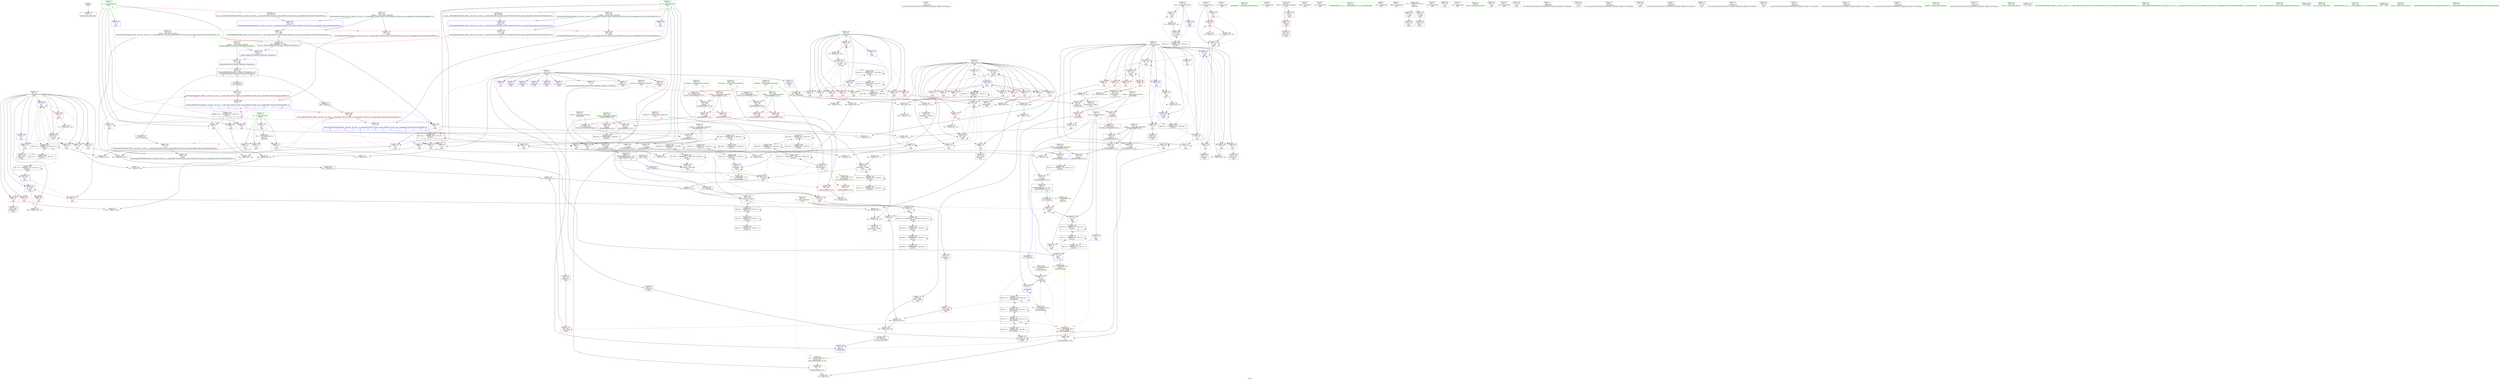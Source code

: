digraph "SVFG" {
	label="SVFG";

	Node0x55f4140c10a0 [shape=record,color=grey,label="{NodeID: 0\nNullPtr}"];
	Node0x55f4140c10a0 -> Node0x55f4140dfde0[style=solid];
	Node0x55f41413e060 [shape=record,color=black,label="{NodeID: 526\n376 = PHI(420, )\n}"];
	Node0x55f41413e060 -> Node0x55f4140e7190[style=solid];
	Node0x55f41411bb20 [shape=record,color=yellow,style=double,label="{NodeID: 443\n2V_1 = ENCHI(MR_2V_0)\npts\{18 \}\nFun[_Z5renewRii]|{|<s1>1}}"];
	Node0x55f41411bb20 -> Node0x55f4140e6150[style=dashed];
	Node0x55f41411bb20:s1 -> Node0x55f41411c280[style=dashed,color=red];
	Node0x55f4140e1d50 [shape=record,color=blue,label="{NodeID: 194\n9\<--5\nm\<--\nGlob }"];
	Node0x55f4140e1d50 -> Node0x55f41410b620[style=dashed];
	Node0x55f4140de730 [shape=record,color=red,label="{NodeID: 111\n289\<--9\n\<--m\nmain\n}"];
	Node0x55f4140de730 -> Node0x55f4140f0bf0[style=solid];
	Node0x55f4140dd150 [shape=record,color=green,label="{NodeID: 28\n25\<--26\np\<--p_field_insensitive\nGlob }"];
	Node0x55f4140dd150 -> Node0x55f4140e56c0[style=solid];
	Node0x55f4140dd150 -> Node0x55f4140e5790[style=solid];
	Node0x55f4140dd150 -> Node0x55f4140e5860[style=solid];
	Node0x55f4140dd150 -> Node0x55f4140e5930[style=solid];
	Node0x55f4140dd150 -> Node0x55f4140e5a00[style=solid];
	Node0x55f4140dd150 -> Node0x55f4140e5ad0[style=solid];
	Node0x55f4140dd150 -> Node0x55f4140e5ba0[style=solid];
	Node0x55f4140dd150 -> Node0x55f4140e5c70[style=solid];
	Node0x55f4140dd150 -> Node0x55f4140e2350[style=solid];
	Node0x55f4140dd150 -> Node0x55f4140e3250[style=solid];
	Node0x55f4140dd150 -> Node0x55f4140e3590[style=solid];
	Node0x55f4140e91c0 [shape=record,color=black,label="{NodeID: 388\nMR_48V_2 = PHI(MR_48V_3, MR_48V_1, )\npts\{97 \}\n}"];
	Node0x55f4140e91c0 -> Node0x55f414108420[style=dashed];
	Node0x55f4140e3590 [shape=record,color=blue,label="{NodeID: 222\n25\<--255\np\<--inc49\nmain\n}"];
	Node0x55f4140e3590 -> Node0x55f4140e56c0[style=dashed];
	Node0x55f4140e3590 -> Node0x55f4140e5790[style=dashed];
	Node0x55f4140e3590 -> Node0x55f4140e5860[style=dashed];
	Node0x55f4140e3590 -> Node0x55f4140e5930[style=dashed];
	Node0x55f4140e3590 -> Node0x55f4140e5a00[style=dashed];
	Node0x55f4140e3590 -> Node0x55f4140e5ad0[style=dashed];
	Node0x55f4140e3590 -> Node0x55f4140e5ba0[style=dashed];
	Node0x55f4140e3590 -> Node0x55f4140e5c70[style=dashed];
	Node0x55f4140e3590 -> Node0x55f4140e3590[style=dashed];
	Node0x55f4140e3590 -> Node0x55f414102710[style=dashed];
	Node0x55f4140e4ea0 [shape=record,color=red,label="{NodeID: 139\n331\<--21\n\<--j\nmain\n}"];
	Node0x55f4140e4ea0 -> Node0x55f4140f1070[style=solid];
	Node0x55f4140dfaa0 [shape=record,color=green,label="{NodeID: 56\n393\<--394\nretval\<--retval_field_insensitive\n_ZSt3maxIiERKT_S2_S2_\n}"];
	Node0x55f4140dfaa0 -> Node0x55f4140e7330[style=solid];
	Node0x55f4140dfaa0 -> Node0x55f4140ec5c0[style=solid];
	Node0x55f4140dfaa0 -> Node0x55f4140ec690[style=solid];
	Node0x55f4140f29f0 [shape=record,color=grey,label="{NodeID: 333\n177 = cmp(175, 176, )\n}"];
	Node0x55f4140e6560 [shape=record,color=red,label="{NodeID: 167\n81\<--71\n\<--__b.addr\n_ZSt3minIiERKT_S2_S2_\n}"];
	Node0x55f4140e6560 -> Node0x55f4140e2960[style=solid];
	Node0x55f4140e11c0 [shape=record,color=purple,label="{NodeID: 84\n225\<--13\narrayidx33\<--f\nmain\n}"];
	Node0x55f4140bdd30 [shape=record,color=green,label="{NodeID: 1\n5\<--1\n\<--dummyObj\nCan only get source location for instruction, argument, global var or function.}"];
	Node0x55f41413e1a0 [shape=record,color=black,label="{NodeID: 527\n380 = PHI(420, )\n}"];
	Node0x55f41413e1a0 -> Node0x55f4140e7260[style=solid];
	Node0x55f4140e1e50 [shape=record,color=blue,label="{NodeID: 195\n11\<--5\nK\<--\nGlob }"];
	Node0x55f4140e1e50 -> Node0x55f41411ad20[style=dashed];
	Node0x55f4140de800 [shape=record,color=red,label="{NodeID: 112\n165\<--11\n\<--K\nmain\n}"];
	Node0x55f4140de800 -> Node0x55f4140e2f10[style=solid];
	Node0x55f4140dd250 [shape=record,color=green,label="{NodeID: 29\n27\<--28\ntim\<--tim_field_insensitive\nGlob }"];
	Node0x55f4140dd250 -> Node0x55f4140e5d40[style=solid];
	Node0x55f4140dd250 -> Node0x55f4140e2450[style=solid];
	Node0x55f4140dd250 -> Node0x55f4140ebf40[style=solid];
	Node0x55f4140e96c0 [shape=record,color=black,label="{NodeID: 389\nMR_50V_2 = PHI(MR_50V_3, MR_50V_1, )\npts\{99 \}\n}"];
	Node0x55f4140e96c0 -> Node0x55f414108920[style=dashed];
	Node0x55f4140efd50 [shape=record,color=black,label="{NodeID: 306\n312 = PHI(309, 5, )\n}"];
	Node0x55f4140efd50 -> Node0x55f4140f20f0[style=solid];
	Node0x55f4140e3660 [shape=record,color=blue,label="{NodeID: 223\n23\<--260\nk\<--inc52\nmain\n}"];
	Node0x55f4140e3660 -> Node0x55f4140e4f70[style=dashed];
	Node0x55f4140e3660 -> Node0x55f4140e5040[style=dashed];
	Node0x55f4140e3660 -> Node0x55f4140e5110[style=dashed];
	Node0x55f4140e3660 -> Node0x55f4140e51e0[style=dashed];
	Node0x55f4140e3660 -> Node0x55f4140e3660[style=dashed];
	Node0x55f4140e3660 -> Node0x55f414104d20[style=dashed];
	Node0x55f4140e4f70 [shape=record,color=red,label="{NodeID: 140\n181\<--23\n\<--k\nmain\n}"];
	Node0x55f4140e4f70 -> Node0x55f4140f2ff0[style=solid];
	Node0x55f4140dfb70 [shape=record,color=green,label="{NodeID: 57\n395\<--396\n__a.addr\<--__a.addr_field_insensitive\n_ZSt3maxIiERKT_S2_S2_\n}"];
	Node0x55f4140dfb70 -> Node0x55f4140e7400[style=solid];
	Node0x55f4140dfb70 -> Node0x55f4140e74d0[style=solid];
	Node0x55f4140dfb70 -> Node0x55f4140ec420[style=solid];
	Node0x55f4140f2b70 [shape=record,color=grey,label="{NodeID: 334\n126 = cmp(122, 5, )\n}"];
	Node0x55f4140e6630 [shape=record,color=red,label="{NodeID: 168\n76\<--75\n\<--\n_ZSt3minIiERKT_S2_S2_\n}"];
	Node0x55f4140e6630 -> Node0x55f4140f3470[style=solid];
	Node0x55f4140e1290 [shape=record,color=purple,label="{NodeID: 85\n232\<--13\narrayidx37\<--f\nmain\n|{<s0>10}}"];
	Node0x55f4140e1290:s0 -> Node0x55f41413e670[style=solid,color=red];
	Node0x55f4140be130 [shape=record,color=green,label="{NodeID: 2\n29\<--1\n.str\<--dummyObj\nGlob }"];
	Node0x55f41413e2e0 [shape=record,color=black,label="{NodeID: 528\n391 = PHI(96, 102, )\n0th arg _ZSt3maxIiERKT_S2_S2_ }"];
	Node0x55f41413e2e0 -> Node0x55f4140ec420[style=solid];
	Node0x55f4140e1f50 [shape=record,color=blue,label="{NodeID: 196\n17\<--5\nans\<--\nGlob }"];
	Node0x55f4140e1f50 -> Node0x55f41410bb20[style=dashed];
	Node0x55f4140de8d0 [shape=record,color=red,label="{NodeID: 113\n304\<--11\n\<--K\nmain\n}"];
	Node0x55f4140de8d0 -> Node0x55f4140f3ef0[style=solid];
	Node0x55f4140dd350 [shape=record,color=green,label="{NodeID: 30\n45\<--46\n_Z5renewRii\<--_Z5renewRii_field_insensitive\n}"];
	Node0x55f4140e97b0 [shape=record,color=black,label="{NodeID: 390\nMR_8V_2 = PHI(MR_8V_3, MR_8V_1, )\npts\{101 \}\n}"];
	Node0x55f4140e97b0 -> Node0x55f414118d30[style=dashed];
	Node0x55f4140f02f0 [shape=record,color=grey,label="{NodeID: 307\n223 = Binary(221, 222, )\n}"];
	Node0x55f4140f02f0 -> Node0x55f4140e04c0[style=solid];
	Node0x55f4140e3730 [shape=record,color=blue,label="{NodeID: 224\n21\<--265\nj\<--inc55\nmain\n}"];
	Node0x55f4140e3730 -> Node0x55f4140e45b0[style=dashed];
	Node0x55f4140e3730 -> Node0x55f4140e4680[style=dashed];
	Node0x55f4140e3730 -> Node0x55f4140e4750[style=dashed];
	Node0x55f4140e3730 -> Node0x55f4140e4820[style=dashed];
	Node0x55f4140e3730 -> Node0x55f4140e48f0[style=dashed];
	Node0x55f4140e3730 -> Node0x55f4140e49c0[style=dashed];
	Node0x55f4140e3730 -> Node0x55f4140e4a90[style=dashed];
	Node0x55f4140e3730 -> Node0x55f4140e4b60[style=dashed];
	Node0x55f4140e3730 -> Node0x55f4140e30b0[style=dashed];
	Node0x55f4140e3730 -> Node0x55f4140e3730[style=dashed];
	Node0x55f4140e3730 -> Node0x55f4140e39a0[style=dashed];
	Node0x55f4140e3730 -> Node0x55f41410c520[style=dashed];
	Node0x55f4140e5040 [shape=record,color=red,label="{NodeID: 141\n226\<--23\n\<--k\nmain\n}"];
	Node0x55f4140e5040 -> Node0x55f4140f14f0[style=solid];
	Node0x55f4140dfc40 [shape=record,color=green,label="{NodeID: 58\n397\<--398\n__b.addr\<--__b.addr_field_insensitive\n_ZSt3maxIiERKT_S2_S2_\n}"];
	Node0x55f4140dfc40 -> Node0x55f4140e75a0[style=solid];
	Node0x55f4140dfc40 -> Node0x55f4140e7670[style=solid];
	Node0x55f4140dfc40 -> Node0x55f4140ec4f0[style=solid];
	Node0x55f4140f2cf0 [shape=record,color=grey,label="{NodeID: 335\n132 = cmp(130, 131, )\n}"];
	Node0x55f4140e6700 [shape=record,color=red,label="{NodeID: 169\n78\<--77\n\<--\n_ZSt3minIiERKT_S2_S2_\n}"];
	Node0x55f4140e6700 -> Node0x55f4140f3470[style=solid];
	Node0x55f4140e1360 [shape=record,color=purple,label="{NodeID: 86\n235\<--13\narrayidx39\<--f\nmain\n}"];
	Node0x55f4140c0e10 [shape=record,color=green,label="{NodeID: 3\n31\<--1\n.str.1\<--dummyObj\nGlob }"];
	Node0x55f41413e4f0 [shape=record,color=black,label="{NodeID: 529\n392 = PHI(98, 104, )\n1st arg _ZSt3maxIiERKT_S2_S2_ }"];
	Node0x55f41413e4f0 -> Node0x55f4140ec4f0[style=solid];
	Node0x55f41411bdf0 [shape=record,color=yellow,style=double,label="{NodeID: 446\n8V_1 = ENCHI(MR_8V_0)\npts\{101 \}\nFun[_Z5renewRii]}"];
	Node0x55f41411bdf0 -> Node0x55f4140e6150[style=dashed];
	Node0x55f4140e2050 [shape=record,color=blue,label="{NodeID: 197\n19\<--5\ni\<--\nGlob }"];
	Node0x55f4140e2050 -> Node0x55f41410c020[style=dashed];
	Node0x55f4140de9a0 [shape=record,color=red,label="{NodeID: 114\n307\<--11\n\<--K\nmain\n}"];
	Node0x55f4140de9a0 -> Node0x55f4140f1f70[style=solid];
	Node0x55f4140dd450 [shape=record,color=green,label="{NodeID: 31\n50\<--51\nx.addr\<--x.addr_field_insensitive\n_Z5renewRii\n}"];
	Node0x55f4140dd450 -> Node0x55f4140e5fb0[style=solid];
	Node0x55f4140dd450 -> Node0x55f4140e6080[style=solid];
	Node0x55f4140dd450 -> Node0x55f4140e2550[style=solid];
	Node0x55f4140e98a0 [shape=record,color=black,label="{NodeID: 391\nMR_53V_2 = PHI(MR_53V_3, MR_53V_1, )\npts\{103 \}\n}"];
	Node0x55f4140e98a0 -> Node0x55f4140e6970[style=dashed];
	Node0x55f4140e98a0 -> Node0x55f4140e98a0[style=dashed];
	Node0x55f4140e98a0 -> Node0x55f414113020[style=dashed];
	Node0x55f4140f0470 [shape=record,color=grey,label="{NodeID: 308\n218 = Binary(217, 145, )\n}"];
	Node0x55f4140f0470 -> Node0x55f4140e03f0[style=solid];
	Node0x55f4140e3800 [shape=record,color=blue,label="{NodeID: 225\n19\<--270\ni\<--inc58\nmain\n}"];
	Node0x55f4140e3800 -> Node0x55f4140e4000[style=dashed];
	Node0x55f4140e3800 -> Node0x55f4140e40d0[style=dashed];
	Node0x55f4140e3800 -> Node0x55f4140e41a0[style=dashed];
	Node0x55f4140e3800 -> Node0x55f4140e4270[style=dashed];
	Node0x55f4140e3800 -> Node0x55f4140e3800[style=dashed];
	Node0x55f4140e3800 -> Node0x55f4140e38d0[style=dashed];
	Node0x55f4140e5110 [shape=record,color=red,label="{NodeID: 142\n239\<--23\n\<--k\nmain\n}"];
	Node0x55f4140e5110 -> Node0x55f4140e0800[style=solid];
	Node0x55f4140dfd10 [shape=record,color=green,label="{NodeID: 59\n422\<--423\n__t.addr\<--__t.addr_field_insensitive\n_ZSt4moveIRiEONSt16remove_referenceIT_E4typeEOS2_\n}"];
	Node0x55f4140dfd10 -> Node0x55f4140e78e0[style=solid];
	Node0x55f4140dfd10 -> Node0x55f4140ec760[style=solid];
	Node0x55f4140f2e70 [shape=record,color=grey,label="{NodeID: 336\n191 = cmp(190, 192, )\n}"];
	Node0x55f4140e67d0 [shape=record,color=red,label="{NodeID: 170\n349\<--92\n\<--retval\nmain\n}"];
	Node0x55f4140e67d0 -> Node0x55f4140e0c10[style=solid];
	Node0x55f4140e1430 [shape=record,color=purple,label="{NodeID: 87\n238\<--13\narrayidx41\<--f\nmain\n}"];
	Node0x55f4140c0ea0 [shape=record,color=green,label="{NodeID: 4\n33\<--1\nstdin\<--dummyObj\nGlob }"];
	Node0x55f41413e670 [shape=record,color=black,label="{NodeID: 530\n48 = PHI(232, )\n0th arg _Z5renewRii }"];
	Node0x55f41413e670 -> Node0x55f4140e2550[style=solid];
	Node0x55f41411bed0 [shape=record,color=yellow,style=double,label="{NodeID: 447\n10V_1 = ENCHI(MR_10V_0)\npts\{160000 \}\nFun[_Z5renewRii]|{|<s2>1}}"];
	Node0x55f41411bed0 -> Node0x55f4140e6150[style=dashed];
	Node0x55f41411bed0 -> Node0x55f4140e26f0[style=dashed];
	Node0x55f41411bed0:s2 -> Node0x55f41411c280[style=dashed,color=red];
	Node0x55f4140e2150 [shape=record,color=blue,label="{NodeID: 198\n21\<--5\nj\<--\nGlob }"];
	Node0x55f4140e2150 -> Node0x55f41410c520[style=dashed];
	Node0x55f4140e3ba0 [shape=record,color=red,label="{NodeID: 115\n343\<--17\n\<--ans\nmain\n}"];
	Node0x55f4140dd520 [shape=record,color=green,label="{NodeID: 32\n52\<--53\ny.addr\<--y.addr_field_insensitive\n_Z5renewRii\n|{|<s1>1}}"];
	Node0x55f4140dd520 -> Node0x55f4140e2620[style=solid];
	Node0x55f4140dd520:s1 -> Node0x55f41413ea70[style=solid,color=red];
	Node0x55f414111250 [shape=record,color=black,label="{NodeID: 392\nMR_55V_2 = PHI(MR_55V_3, MR_55V_1, )\npts\{105 \}\n}"];
	Node0x55f414111250 -> Node0x55f4140e6970[style=dashed];
	Node0x55f414111250 -> Node0x55f414111250[style=dashed];
	Node0x55f414111250 -> Node0x55f414102120[style=dashed];
	Node0x55f4140f05f0 [shape=record,color=grey,label="{NodeID: 309\n123 = Binary(122, 124, )\n}"];
	Node0x55f4140f05f0 -> Node0x55f4140e2bd0[style=solid];
	Node0x55f4140e38d0 [shape=record,color=blue,label="{NodeID: 226\n19\<--145\ni\<--\nmain\n}"];
	Node0x55f4140e38d0 -> Node0x55f4140e4340[style=dashed];
	Node0x55f4140e38d0 -> Node0x55f4140e4410[style=dashed];
	Node0x55f4140e38d0 -> Node0x55f4140e44e0[style=dashed];
	Node0x55f4140e38d0 -> Node0x55f4140ebe70[style=dashed];
	Node0x55f4140e38d0 -> Node0x55f41410c020[style=dashed];
	Node0x55f4140e51e0 [shape=record,color=red,label="{NodeID: 143\n259\<--23\n\<--k\nmain\n}"];
	Node0x55f4140e51e0 -> Node0x55f4140f0ef0[style=solid];
	Node0x55f4140dfde0 [shape=record,color=black,label="{NodeID: 60\n2\<--3\ndummyVal\<--dummyVal\n}"];
	Node0x55f41411a6d0 [shape=record,color=yellow,style=double,label="{NodeID: 420\n72V_1 = ENCHI(MR_72V_0)\npts\{97 103 \}\nFun[_ZSt3maxIiERKT_S2_S2_]}"];
	Node0x55f41411a6d0 -> Node0x55f4140e7740[style=dashed];
	Node0x55f4140f2ff0 [shape=record,color=grey,label="{NodeID: 337\n185 = cmp(181, 184, )\n}"];
	Node0x55f4140e68a0 [shape=record,color=red,label="{NodeID: 171\n243\<--94\n\<--z\nmain\n}"];
	Node0x55f4140e68a0 -> Node0x55f4140f1c70[style=solid];
	Node0x55f4140e1500 [shape=record,color=purple,label="{NodeID: 88\n241\<--13\narrayidx43\<--f\nmain\n}"];
	Node0x55f4140e1500 -> Node0x55f4140e6a40[style=solid];
	Node0x55f4140dbbe0 [shape=record,color=green,label="{NodeID: 5\n34\<--1\n.str.2\<--dummyObj\nGlob }"];
	Node0x55f41413e780 [shape=record,color=black,label="{NodeID: 531\n49 = PHI(250, )\n1st arg _Z5renewRii }"];
	Node0x55f41413e780 -> Node0x55f4140e2620[style=solid];
	Node0x55f4140e2250 [shape=record,color=blue,label="{NodeID: 199\n23\<--5\nk\<--\nGlob }"];
	Node0x55f4140e2250 -> Node0x55f4140e7dc0[style=dashed];
	Node0x55f4140e3c30 [shape=record,color=red,label="{NodeID: 116\n147\<--19\n\<--i\nmain\n}"];
	Node0x55f4140e3c30 -> Node0x55f4140f2870[style=solid];
	Node0x55f4140dd5f0 [shape=record,color=green,label="{NodeID: 33\n58\<--59\n_ZSt3minIiERKT_S2_S2_\<--_ZSt3minIiERKT_S2_S2__field_insensitive\n}"];
	Node0x55f414111720 [shape=record,color=black,label="{NodeID: 393\nMR_10V_2 = PHI(MR_10V_5, MR_10V_1, )\npts\{160000 \}\n}"];
	Node0x55f414111720 -> Node0x55f4140e2d70[style=dashed];
	Node0x55f414111720 -> Node0x55f414108e20[style=dashed];
	Node0x55f4140f0770 [shape=record,color=grey,label="{NodeID: 310\n320 = Binary(313, 319, )\n}"];
	Node0x55f4140f0770 -> Node0x55f4140ebb30[style=solid];
	Node0x55f4140e39a0 [shape=record,color=blue,label="{NodeID: 227\n21\<--145\nj\<--\nmain\n}"];
	Node0x55f4140e39a0 -> Node0x55f4140e4c30[style=dashed];
	Node0x55f4140e39a0 -> Node0x55f4140e4d00[style=dashed];
	Node0x55f4140e39a0 -> Node0x55f4140e4dd0[style=dashed];
	Node0x55f4140e39a0 -> Node0x55f4140e4ea0[style=dashed];
	Node0x55f4140e39a0 -> Node0x55f4140e39a0[style=dashed];
	Node0x55f4140e39a0 -> Node0x55f4140ebda0[style=dashed];
	Node0x55f4140e39a0 -> Node0x55f41410c520[style=dashed];
	Node0x55f4140e52b0 [shape=record,color=red,label="{NodeID: 144\n287\<--23\n\<--k\nmain\n}"];
	Node0x55f4140e52b0 -> Node0x55f4140f35f0[style=solid];
	Node0x55f4140dfee0 [shape=record,color=black,label="{NodeID: 61\n15\<--13\n\<--f\nCan only get source location for instruction, argument, global var or function.}"];
	Node0x55f41411a7b0 [shape=record,color=yellow,style=double,label="{NodeID: 421\n74V_1 = ENCHI(MR_74V_0)\npts\{99 105 \}\nFun[_ZSt3maxIiERKT_S2_S2_]}"];
	Node0x55f41411a7b0 -> Node0x55f4140e7810[style=dashed];
	Node0x55f4140f3170 [shape=record,color=grey,label="{NodeID: 338\n277 = cmp(275, 276, )\n}"];
	Node0x55f4140e6970 [shape=record,color=red,label="{NodeID: 172\n215\<--212\n\<--call27\nmain\n}"];
	Node0x55f4140e6970 -> Node0x55f4140e34c0[style=solid];
	Node0x55f4140e15d0 [shape=record,color=purple,label="{NodeID: 89\n295\<--13\narrayidx72\<--f\nmain\n}"];
	Node0x55f4140dbc70 [shape=record,color=green,label="{NodeID: 6\n36\<--1\n.str.3\<--dummyObj\nGlob }"];
	Node0x55f41413e890 [shape=record,color=black,label="{NodeID: 532\n65 = PHI(56, 17, )\n0th arg _ZSt3minIiERKT_S2_S2_ }"];
	Node0x55f41413e890 -> Node0x55f4140e27c0[style=solid];
	Node0x55f4140e2350 [shape=record,color=blue,label="{NodeID: 200\n25\<--5\np\<--\nGlob }"];
	Node0x55f4140e2350 -> Node0x55f4140e82c0[style=dashed];
	Node0x55f4140e3cc0 [shape=record,color=red,label="{NodeID: 117\n151\<--19\n\<--i\nmain\n}"];
	Node0x55f4140e3cc0 -> Node0x55f4140e2d70[style=solid];
	Node0x55f4140dd6f0 [shape=record,color=green,label="{NodeID: 34\n67\<--68\nretval\<--retval_field_insensitive\n_ZSt3minIiERKT_S2_S2_\n}"];
	Node0x55f4140dd6f0 -> Node0x55f4140e6220[style=solid];
	Node0x55f4140dd6f0 -> Node0x55f4140e2960[style=solid];
	Node0x55f4140dd6f0 -> Node0x55f4140e2a30[style=solid];
	Node0x55f4140f08f0 [shape=record,color=grey,label="{NodeID: 311\n184 = Binary(182, 183, )\n}"];
	Node0x55f4140f08f0 -> Node0x55f4140f2ff0[style=solid];
	Node0x55f4140e3a70 [shape=record,color=blue,label="{NodeID: 228\n23\<--145\nk\<--\nmain\n}"];
	Node0x55f4140e3a70 -> Node0x55f4140e52b0[style=dashed];
	Node0x55f4140e3a70 -> Node0x55f4140e5380[style=dashed];
	Node0x55f4140e3a70 -> Node0x55f4140e5450[style=dashed];
	Node0x55f4140e3a70 -> Node0x55f4140e5520[style=dashed];
	Node0x55f4140e3a70 -> Node0x55f4140e55f0[style=dashed];
	Node0x55f4140e3a70 -> Node0x55f4140e3a70[style=dashed];
	Node0x55f4140e3a70 -> Node0x55f4140ebcd0[style=dashed];
	Node0x55f4140e3a70 -> Node0x55f414118830[style=dashed];
	Node0x55f4140e5380 [shape=record,color=red,label="{NodeID: 145\n299\<--23\n\<--k\nmain\n}"];
	Node0x55f4140e5380 -> Node0x55f4140e0b40[style=solid];
	Node0x55f4140dffe0 [shape=record,color=black,label="{NodeID: 62\n64\<--87\n_ZSt3minIiERKT_S2_S2__ret\<--\n_ZSt3minIiERKT_S2_S2_\n|{<s0>1|<s1>12}}"];
	Node0x55f4140dffe0:s0 -> Node0x55f41413b650[style=solid,color=blue];
	Node0x55f4140dffe0:s1 -> Node0x55f41413d970[style=solid,color=blue];
	Node0x55f4140f32f0 [shape=record,color=grey,label="{NodeID: 339\n405 = cmp(402, 404, )\n}"];
	Node0x55f4140e6a40 [shape=record,color=red,label="{NodeID: 173\n242\<--241\n\<--arrayidx43\nmain\n}"];
	Node0x55f4140e6a40 -> Node0x55f4140f1c70[style=solid];
	Node0x55f4140e16a0 [shape=record,color=purple,label="{NodeID: 90\n298\<--13\narrayidx74\<--f\nmain\n}"];
	Node0x55f4140dbd00 [shape=record,color=green,label="{NodeID: 7\n38\<--1\nstdout\<--dummyObj\nGlob }"];
	Node0x55f41413ea70 [shape=record,color=black,label="{NodeID: 533\n66 = PHI(52, 100, )\n1st arg _ZSt3minIiERKT_S2_S2_ }"];
	Node0x55f41413ea70 -> Node0x55f4140e2890[style=solid];
	Node0x55f4140e2450 [shape=record,color=blue,label="{NodeID: 201\n27\<--5\ntim\<--\nGlob }"];
	Node0x55f4140e2450 -> Node0x55f4140e87c0[style=dashed];
	Node0x55f4140e3d90 [shape=record,color=red,label="{NodeID: 118\n152\<--19\n\<--i\nmain\n}"];
	Node0x55f4140e3d90 -> Node0x55f4140e0250[style=solid];
	Node0x55f4140dd7c0 [shape=record,color=green,label="{NodeID: 35\n69\<--70\n__a.addr\<--__a.addr_field_insensitive\n_ZSt3minIiERKT_S2_S2_\n}"];
	Node0x55f4140dd7c0 -> Node0x55f4140e62f0[style=solid];
	Node0x55f4140dd7c0 -> Node0x55f4140e63c0[style=solid];
	Node0x55f4140dd7c0 -> Node0x55f4140e27c0[style=solid];
	Node0x55f4140f0a70 [shape=record,color=grey,label="{NodeID: 312\n270 = Binary(269, 145, )\n}"];
	Node0x55f4140f0a70 -> Node0x55f4140e3800[style=solid];
	Node0x55f4140eb9d0 [shape=record,color=blue,label="{NodeID: 229\n102\<--5\nref.tmp80\<--\nmain\n|{|<s3>11}}"];
	Node0x55f4140eb9d0 -> Node0x55f4140e6be0[style=dashed];
	Node0x55f4140eb9d0 -> Node0x55f4140eb9d0[style=dashed];
	Node0x55f4140eb9d0 -> Node0x55f414113020[style=dashed];
	Node0x55f4140eb9d0:s3 -> Node0x55f41411a6d0[style=dashed,color=red];
	Node0x55f4140e5450 [shape=record,color=red,label="{NodeID: 146\n303\<--23\n\<--k\nmain\n}"];
	Node0x55f4140e5450 -> Node0x55f4140f3ef0[style=solid];
	Node0x55f4140e00b0 [shape=record,color=black,label="{NodeID: 63\n110\<--107\ncall\<--\nmain\n}"];
	Node0x55f41411a970 [shape=record,color=yellow,style=double,label="{NodeID: 423\n22V_1 = ENCHI(MR_22V_0)\npts\{1 \}\nFun[main]}"];
	Node0x55f41411a970 -> Node0x55f4140e5e10[style=dashed];
	Node0x55f41411a970 -> Node0x55f4140e5ee0[style=dashed];
	Node0x55f4140f3470 [shape=record,color=grey,label="{NodeID: 340\n79 = cmp(76, 78, )\n}"];
	Node0x55f4140e6b10 [shape=record,color=red,label="{NodeID: 174\n302\<--301\n\<--arrayidx76\nmain\n}"];
	Node0x55f4140e6b10 -> Node0x55f4140f20f0[style=solid];
	Node0x55f4140e1770 [shape=record,color=purple,label="{NodeID: 91\n301\<--13\narrayidx76\<--f\nmain\n}"];
	Node0x55f4140e1770 -> Node0x55f4140e6b10[style=solid];
	Node0x55f4140dbd90 [shape=record,color=green,label="{NodeID: 8\n39\<--1\n.str.4\<--dummyObj\nGlob }"];
	Node0x55f41413ebf0 [shape=record,color=black,label="{NodeID: 534\n359 = PHI(7, )\n0th arg _ZSt4swapIiENSt9enable_ifIXsr6__and_ISt6__not_ISt15__is_tuple_likeIT_EESt21is_move_constructibleIS3_ESt18is_move_assignableIS3_EEE5valueEvE4typeERS3_SC_ }"];
	Node0x55f41413ebf0 -> Node0x55f4140ec010[style=solid];
	Node0x55f41411c280 [shape=record,color=yellow,style=double,label="{NodeID: 451\n18V_1 = ENCHI(MR_18V_0)\npts\{18 160000 \}\nFun[_ZSt3minIiERKT_S2_S2_]}"];
	Node0x55f41411c280 -> Node0x55f4140e6700[style=dashed];
	Node0x55f414107a20 [shape=record,color=black,label="{NodeID: 368\nMR_39V_3 = PHI(MR_39V_4, MR_39V_2, )\npts\{26 \}\n}"];
	Node0x55f414107a20 -> Node0x55f414107a20[style=dashed];
	Node0x55f414107a20 -> Node0x55f4140e82c0[style=dashed];
	Node0x55f414107a20 -> Node0x55f414102710[style=dashed];
	Node0x55f4140e2550 [shape=record,color=blue,label="{NodeID: 202\n50\<--48\nx.addr\<--x\n_Z5renewRii\n}"];
	Node0x55f4140e2550 -> Node0x55f4140e5fb0[style=dashed];
	Node0x55f4140e2550 -> Node0x55f4140e6080[style=dashed];
	Node0x55f4140e3e60 [shape=record,color=red,label="{NodeID: 119\n156\<--19\n\<--i\nmain\n}"];
	Node0x55f4140e3e60 -> Node0x55f4140e0320[style=solid];
	Node0x55f4140dd890 [shape=record,color=green,label="{NodeID: 36\n71\<--72\n__b.addr\<--__b.addr_field_insensitive\n_ZSt3minIiERKT_S2_S2_\n}"];
	Node0x55f4140dd890 -> Node0x55f4140e6490[style=solid];
	Node0x55f4140dd890 -> Node0x55f4140e6560[style=solid];
	Node0x55f4140dd890 -> Node0x55f4140e2890[style=solid];
	Node0x55f4140f0bf0 [shape=record,color=grey,label="{NodeID: 313\n290 = Binary(288, 289, )\n}"];
	Node0x55f4140f0bf0 -> Node0x55f4140f35f0[style=solid];
	Node0x55f4140eba60 [shape=record,color=blue,label="{NodeID: 230\n104\<--316\nref.tmp81\<--sub82\nmain\n|{|<s3>11}}"];
	Node0x55f4140eba60 -> Node0x55f4140e6be0[style=dashed];
	Node0x55f4140eba60 -> Node0x55f4140eba60[style=dashed];
	Node0x55f4140eba60 -> Node0x55f414102120[style=dashed];
	Node0x55f4140eba60:s3 -> Node0x55f41411a7b0[style=dashed,color=red];
	Node0x55f4140e5520 [shape=record,color=red,label="{NodeID: 147\n308\<--23\n\<--k\nmain\n}"];
	Node0x55f4140e5520 -> Node0x55f4140f1f70[style=solid];
	Node0x55f4140e0180 [shape=record,color=black,label="{NodeID: 64\n116\<--113\ncall1\<--\nmain\n}"];
	Node0x55f4140f35f0 [shape=record,color=grey,label="{NodeID: 341\n291 = cmp(287, 290, )\n}"];
	Node0x55f4140e6be0 [shape=record,color=red,label="{NodeID: 175\n319\<--318\n\<--call83\nmain\n}"];
	Node0x55f4140e6be0 -> Node0x55f4140f0770[style=solid];
	Node0x55f4140e1840 [shape=record,color=purple,label="{NodeID: 92\n108\<--29\n\<--.str\nmain\n}"];
	Node0x55f4140dbe50 [shape=record,color=green,label="{NodeID: 9\n41\<--1\n.str.5\<--dummyObj\nGlob }"];
	Node0x55f41413ed00 [shape=record,color=black,label="{NodeID: 535\n360 = PHI(9, )\n1st arg _ZSt4swapIiENSt9enable_ifIXsr6__and_ISt6__not_ISt15__is_tuple_likeIT_EESt21is_move_constructibleIS3_ESt18is_move_assignableIS3_EEE5valueEvE4typeERS3_SC_ }"];
	Node0x55f41413ed00 -> Node0x55f4140ec0e0[style=solid];
	Node0x55f41411c390 [shape=record,color=yellow,style=double,label="{NodeID: 452\n20V_1 = ENCHI(MR_20V_0)\npts\{53 101 \}\nFun[_ZSt3minIiERKT_S2_S2_]}"];
	Node0x55f41411c390 -> Node0x55f4140e6630[style=dashed];
	Node0x55f414107f20 [shape=record,color=black,label="{NodeID: 369\nMR_46V_3 = PHI(MR_46V_4, MR_46V_2, )\npts\{95 \}\n}"];
	Node0x55f414107f20 -> Node0x55f414107f20[style=dashed];
	Node0x55f414107f20 -> Node0x55f4140e8cc0[style=dashed];
	Node0x55f414107f20 -> Node0x55f414102800[style=dashed];
	Node0x55f4140e2620 [shape=record,color=blue,label="{NodeID: 203\n52\<--49\ny.addr\<--y\n_Z5renewRii\n|{|<s1>1}}"];
	Node0x55f4140e2620 -> Node0x55f4140e6150[style=dashed];
	Node0x55f4140e2620:s1 -> Node0x55f41411c390[style=dashed,color=red];
	Node0x55f4140e3f30 [shape=record,color=red,label="{NodeID: 120\n161\<--19\n\<--i\nmain\n}"];
	Node0x55f4140e3f30 -> Node0x55f4140f11f0[style=solid];
	Node0x55f4140dd960 [shape=record,color=green,label="{NodeID: 37\n89\<--90\nmain\<--main_field_insensitive\n}"];
	Node0x55f4140f0d70 [shape=record,color=grey,label="{NodeID: 314\n341 = Binary(340, 145, )\n}"];
	Node0x55f4140f0d70 -> Node0x55f4140ebf40[style=solid];
	Node0x55f4140ebb30 [shape=record,color=blue,label="{NodeID: 231\n100\<--320\nref.tmp70\<--add84\nmain\n|{|<s2>12}}"];
	Node0x55f4140ebb30 -> Node0x55f4140e6cb0[style=dashed];
	Node0x55f4140ebb30 -> Node0x55f414102930[style=dashed];
	Node0x55f4140ebb30:s2 -> Node0x55f41411c390[style=dashed,color=red];
	Node0x55f4140e55f0 [shape=record,color=red,label="{NodeID: 148\n326\<--23\n\<--k\nmain\n}"];
	Node0x55f4140e55f0 -> Node0x55f4140f1670[style=solid];
	Node0x55f4140e0250 [shape=record,color=black,label="{NodeID: 65\n153\<--152\nidxprom\<--\nmain\n}"];
	Node0x55f4140f3770 [shape=record,color=grey,label="{NodeID: 342\n283 = cmp(281, 282, )\n}"];
	Node0x55f4140e6cb0 [shape=record,color=red,label="{NodeID: 176\n323\<--322\n\<--call85\nmain\n}"];
	Node0x55f4140e6cb0 -> Node0x55f4140ebc00[style=solid];
	Node0x55f4140e1910 [shape=record,color=purple,label="{NodeID: 93\n109\<--31\n\<--.str.1\nmain\n}"];
	Node0x55f4140dbf50 [shape=record,color=green,label="{NodeID: 10\n43\<--1\n.str.6\<--dummyObj\nGlob }"];
	Node0x55f41413ee10 [shape=record,color=black,label="{NodeID: 536\n421 = PHI(369, 375, 365, )\n0th arg _ZSt4moveIRiEONSt16remove_referenceIT_E4typeEOS2_ }"];
	Node0x55f41413ee10 -> Node0x55f4140ec760[style=solid];
	Node0x55f414108420 [shape=record,color=black,label="{NodeID: 370\nMR_48V_3 = PHI(MR_48V_4, MR_48V_2, )\npts\{97 \}\n}"];
	Node0x55f414108420 -> Node0x55f4140e6be0[style=dashed];
	Node0x55f414108420 -> Node0x55f414108420[style=dashed];
	Node0x55f414108420 -> Node0x55f4140e91c0[style=dashed];
	Node0x55f414108420 -> Node0x55f414115160[style=dashed];
	Node0x55f4140e26f0 [shape=record,color=blue,label="{NodeID: 204\n61\<--60\n\<--\n_Z5renewRii\n|{<s0>10}}"];
	Node0x55f4140e26f0:s0 -> Node0x55f41410a720[style=dashed,color=blue];
	Node0x55f4140e4000 [shape=record,color=red,label="{NodeID: 121\n169\<--19\n\<--i\nmain\n}"];
	Node0x55f4140e4000 -> Node0x55f4140f3d70[style=solid];
	Node0x55f4140dda60 [shape=record,color=green,label="{NodeID: 38\n92\<--93\nretval\<--retval_field_insensitive\nmain\n}"];
	Node0x55f4140dda60 -> Node0x55f4140e67d0[style=solid];
	Node0x55f4140dda60 -> Node0x55f4140e2b00[style=solid];
	Node0x55f414113020 [shape=record,color=black,label="{NodeID: 398\nMR_53V_4 = PHI(MR_53V_5, MR_53V_3, )\npts\{103 \}\n}"];
	Node0x55f414113020 -> Node0x55f4140eb9d0[style=dashed];
	Node0x55f414113020 -> Node0x55f4140e98a0[style=dashed];
	Node0x55f414113020 -> Node0x55f414113020[style=dashed];
	Node0x55f4140f0ef0 [shape=record,color=grey,label="{NodeID: 315\n260 = Binary(259, 145, )\n}"];
	Node0x55f4140f0ef0 -> Node0x55f4140e3660[style=solid];
	Node0x55f4140ebc00 [shape=record,color=blue,label="{NodeID: 232\n17\<--323\nans\<--\nmain\n}"];
	Node0x55f4140ebc00 -> Node0x55f4140b7260[style=dashed];
	Node0x55f4140e56c0 [shape=record,color=red,label="{NodeID: 149\n190\<--25\n\<--p\nmain\n}"];
	Node0x55f4140e56c0 -> Node0x55f4140f2e70[style=solid];
	Node0x55f4140e0320 [shape=record,color=black,label="{NodeID: 66\n157\<--156\nidxprom7\<--\nmain\n}"];
	Node0x55f4140f38f0 [shape=record,color=grey,label="{NodeID: 343\n198 = cmp(196, 197, )\n}"];
	Node0x55f4140e6d80 [shape=record,color=red,label="{NodeID: 177\n369\<--361\n\<--__a.addr\n_ZSt4swapIiENSt9enable_ifIXsr6__and_ISt6__not_ISt15__is_tuple_likeIT_EESt21is_move_constructibleIS3_ESt18is_move_assignableIS3_EEE5valueEvE4typeERS3_SC_\n|{<s0>14}}"];
	Node0x55f4140e6d80:s0 -> Node0x55f41413ee10[style=solid,color=red];
	Node0x55f4140e19e0 [shape=record,color=purple,label="{NodeID: 94\n114\<--34\n\<--.str.2\nmain\n}"];
	Node0x55f4140dc050 [shape=record,color=green,label="{NodeID: 11\n124\<--1\n\<--dummyObj\nCan only get source location for instruction, argument, global var or function.}"];
	Node0x55f414108920 [shape=record,color=black,label="{NodeID: 371\nMR_50V_3 = PHI(MR_50V_4, MR_50V_2, )\npts\{99 \}\n}"];
	Node0x55f414108920 -> Node0x55f4140e6be0[style=dashed];
	Node0x55f414108920 -> Node0x55f414108920[style=dashed];
	Node0x55f414108920 -> Node0x55f4140e96c0[style=dashed];
	Node0x55f414108920 -> Node0x55f414115630[style=dashed];
	Node0x55f4140e27c0 [shape=record,color=blue,label="{NodeID: 205\n69\<--65\n__a.addr\<--__a\n_ZSt3minIiERKT_S2_S2_\n}"];
	Node0x55f4140e27c0 -> Node0x55f4140e62f0[style=dashed];
	Node0x55f4140e27c0 -> Node0x55f4140e63c0[style=dashed];
	Node0x55f4140e40d0 [shape=record,color=red,label="{NodeID: 122\n217\<--19\n\<--i\nmain\n}"];
	Node0x55f4140e40d0 -> Node0x55f4140f0470[style=solid];
	Node0x55f4140ddb30 [shape=record,color=green,label="{NodeID: 39\n94\<--95\nz\<--z_field_insensitive\nmain\n}"];
	Node0x55f4140ddb30 -> Node0x55f4140e68a0[style=solid];
	Node0x55f4140ddb30 -> Node0x55f4140e34c0[style=solid];
	Node0x55f414102120 [shape=record,color=black,label="{NodeID: 399\nMR_55V_4 = PHI(MR_55V_5, MR_55V_3, )\npts\{105 \}\n}"];
	Node0x55f414102120 -> Node0x55f4140eba60[style=dashed];
	Node0x55f414102120 -> Node0x55f414111250[style=dashed];
	Node0x55f414102120 -> Node0x55f414102120[style=dashed];
	Node0x55f4140f1070 [shape=record,color=grey,label="{NodeID: 316\n332 = Binary(331, 145, )\n}"];
	Node0x55f4140f1070 -> Node0x55f4140ebda0[style=solid];
	Node0x55f4140ebcd0 [shape=record,color=blue,label="{NodeID: 233\n23\<--327\nk\<--inc87\nmain\n}"];
	Node0x55f4140ebcd0 -> Node0x55f4140e52b0[style=dashed];
	Node0x55f4140ebcd0 -> Node0x55f4140e5380[style=dashed];
	Node0x55f4140ebcd0 -> Node0x55f4140e5450[style=dashed];
	Node0x55f4140ebcd0 -> Node0x55f4140e5520[style=dashed];
	Node0x55f4140ebcd0 -> Node0x55f4140e55f0[style=dashed];
	Node0x55f4140ebcd0 -> Node0x55f4140e3a70[style=dashed];
	Node0x55f4140ebcd0 -> Node0x55f4140ebcd0[style=dashed];
	Node0x55f4140ebcd0 -> Node0x55f414118830[style=dashed];
	Node0x55f4140e5790 [shape=record,color=red,label="{NodeID: 150\n195\<--25\n\<--p\nmain\n}"];
	Node0x55f4140e5790 -> Node0x55f4140f23f0[style=solid];
	Node0x55f4140e03f0 [shape=record,color=black,label="{NodeID: 67\n219\<--218\nidxprom29\<--add28\nmain\n}"];
	Node0x55f41411ad20 [shape=record,color=yellow,style=double,label="{NodeID: 427\n30V_1 = ENCHI(MR_30V_0)\npts\{12 \}\nFun[main]}"];
	Node0x55f41411ad20 -> Node0x55f4140de800[style=dashed];
	Node0x55f41411ad20 -> Node0x55f4140de8d0[style=dashed];
	Node0x55f41411ad20 -> Node0x55f4140de9a0[style=dashed];
	Node0x55f4140f3a70 [shape=record,color=grey,label="{NodeID: 344\n248 = cmp(247, 145, )\n}"];
	Node0x55f4140f3a70 -> Node0x55f4140e08d0[style=solid];
	Node0x55f4140e6e50 [shape=record,color=red,label="{NodeID: 178\n378\<--361\n\<--__a.addr\n_ZSt4swapIiENSt9enable_ifIXsr6__and_ISt6__not_ISt15__is_tuple_likeIT_EESt21is_move_constructibleIS3_ESt18is_move_assignableIS3_EEE5valueEvE4typeERS3_SC_\n}"];
	Node0x55f4140e6e50 -> Node0x55f4140ec280[style=solid];
	Node0x55f4140e1ab0 [shape=record,color=purple,label="{NodeID: 95\n115\<--36\n\<--.str.3\nmain\n}"];
	Node0x55f4140dc150 [shape=record,color=green,label="{NodeID: 12\n139\<--1\n\<--dummyObj\nCan only get source location for instruction, argument, global var or function.}"];
	Node0x55f414108e20 [shape=record,color=black,label="{NodeID: 372\nMR_10V_5 = PHI(MR_10V_6, MR_10V_3, )\npts\{160000 \}\n|{|<s5>12}}"];
	Node0x55f414108e20 -> Node0x55f4140e6b10[style=dashed];
	Node0x55f414108e20 -> Node0x55f4140e6cb0[style=dashed];
	Node0x55f414108e20 -> Node0x55f414108e20[style=dashed];
	Node0x55f414108e20 -> Node0x55f414111720[style=dashed];
	Node0x55f414108e20 -> Node0x55f414115b30[style=dashed];
	Node0x55f414108e20:s5 -> Node0x55f41411c280[style=dashed,color=red];
	Node0x55f4140e2890 [shape=record,color=blue,label="{NodeID: 206\n71\<--66\n__b.addr\<--__b\n_ZSt3minIiERKT_S2_S2_\n}"];
	Node0x55f4140e2890 -> Node0x55f4140e6490[style=dashed];
	Node0x55f4140e2890 -> Node0x55f4140e6560[style=dashed];
	Node0x55f4140e41a0 [shape=record,color=red,label="{NodeID: 123\n233\<--19\n\<--i\nmain\n}"];
	Node0x55f4140e41a0 -> Node0x55f4140e0660[style=solid];
	Node0x55f4140ddc00 [shape=record,color=green,label="{NodeID: 40\n96\<--97\nref.tmp\<--ref.tmp_field_insensitive\nmain\n|{|<s1>9}}"];
	Node0x55f4140ddc00 -> Node0x55f4140e3320[style=solid];
	Node0x55f4140ddc00:s1 -> Node0x55f41413e2e0[style=solid,color=red];
	Node0x55f4140f11f0 [shape=record,color=grey,label="{NodeID: 317\n162 = Binary(161, 145, )\n}"];
	Node0x55f4140f11f0 -> Node0x55f4140e2e40[style=solid];
	Node0x55f4140ebda0 [shape=record,color=blue,label="{NodeID: 234\n21\<--332\nj\<--inc90\nmain\n}"];
	Node0x55f4140ebda0 -> Node0x55f4140e4c30[style=dashed];
	Node0x55f4140ebda0 -> Node0x55f4140e4d00[style=dashed];
	Node0x55f4140ebda0 -> Node0x55f4140e4dd0[style=dashed];
	Node0x55f4140ebda0 -> Node0x55f4140e4ea0[style=dashed];
	Node0x55f4140ebda0 -> Node0x55f4140e39a0[style=dashed];
	Node0x55f4140ebda0 -> Node0x55f4140ebda0[style=dashed];
	Node0x55f4140ebda0 -> Node0x55f41410c520[style=dashed];
	Node0x55f4140e5860 [shape=record,color=red,label="{NodeID: 151\n201\<--25\n\<--p\nmain\n}"];
	Node0x55f4140e5860 -> Node0x55f4140f26f0[style=solid];
	Node0x55f4140e04c0 [shape=record,color=black,label="{NodeID: 68\n224\<--223\nidxprom32\<--add31\nmain\n}"];
	Node0x55f4140f3bf0 [shape=record,color=grey,label="{NodeID: 345\n203 = cmp(202, 145, )\n}"];
	Node0x55f4140e6f20 [shape=record,color=red,label="{NodeID: 179\n375\<--363\n\<--__b.addr\n_ZSt4swapIiENSt9enable_ifIXsr6__and_ISt6__not_ISt15__is_tuple_likeIT_EESt21is_move_constructibleIS3_ESt18is_move_assignableIS3_EEE5valueEvE4typeERS3_SC_\n|{<s0>15}}"];
	Node0x55f4140e6f20:s0 -> Node0x55f41413ee10[style=solid,color=red];
	Node0x55f4140deb20 [shape=record,color=purple,label="{NodeID: 96\n117\<--39\n\<--.str.4\nmain\n}"];
	Node0x55f4140dc250 [shape=record,color=green,label="{NodeID: 13\n140\<--1\n\<--dummyObj\nCan only get source location for instruction, argument, global var or function.}"];
	Node0x55f4140e2960 [shape=record,color=blue,label="{NodeID: 207\n67\<--81\nretval\<--\n_ZSt3minIiERKT_S2_S2_\n}"];
	Node0x55f4140e2960 -> Node0x55f414116a30[style=dashed];
	Node0x55f4140e4270 [shape=record,color=red,label="{NodeID: 124\n269\<--19\n\<--i\nmain\n}"];
	Node0x55f4140e4270 -> Node0x55f4140f0a70[style=solid];
	Node0x55f4140ddcd0 [shape=record,color=green,label="{NodeID: 41\n98\<--99\nref.tmp26\<--ref.tmp26_field_insensitive\nmain\n|{|<s1>9}}"];
	Node0x55f4140ddcd0 -> Node0x55f4140e33f0[style=solid];
	Node0x55f4140ddcd0:s1 -> Node0x55f41413e4f0[style=solid,color=red];
	Node0x55f414102710 [shape=record,color=black,label="{NodeID: 401\nMR_39V_5 = PHI(MR_39V_7, MR_39V_4, )\npts\{26 \}\n}"];
	Node0x55f414102710 -> Node0x55f4140e3250[style=dashed];
	Node0x55f414102710 -> Node0x55f414107a20[style=dashed];
	Node0x55f414102710 -> Node0x55f414102710[style=dashed];
	Node0x55f4140f1370 [shape=record,color=grey,label="{NodeID: 318\n265 = Binary(264, 145, )\n}"];
	Node0x55f4140f1370 -> Node0x55f4140e3730[style=solid];
	Node0x55f4140ebe70 [shape=record,color=blue,label="{NodeID: 235\n19\<--337\ni\<--inc93\nmain\n}"];
	Node0x55f4140ebe70 -> Node0x55f4140e4340[style=dashed];
	Node0x55f4140ebe70 -> Node0x55f4140e4410[style=dashed];
	Node0x55f4140ebe70 -> Node0x55f4140e44e0[style=dashed];
	Node0x55f4140ebe70 -> Node0x55f4140ebe70[style=dashed];
	Node0x55f4140ebe70 -> Node0x55f41410c020[style=dashed];
	Node0x55f4140e5930 [shape=record,color=red,label="{NodeID: 152\n205\<--25\n\<--p\nmain\n}"];
	Node0x55f4140e0590 [shape=record,color=black,label="{NodeID: 69\n231\<--230\nidxprom36\<--add35\nmain\n}"];
	Node0x55f4140f3d70 [shape=record,color=grey,label="{NodeID: 346\n171 = cmp(169, 170, )\n}"];
	Node0x55f4140e6ff0 [shape=record,color=red,label="{NodeID: 180\n382\<--363\n\<--__b.addr\n_ZSt4swapIiENSt9enable_ifIXsr6__and_ISt6__not_ISt15__is_tuple_likeIT_EESt21is_move_constructibleIS3_ESt18is_move_assignableIS3_EEE5valueEvE4typeERS3_SC_\n}"];
	Node0x55f4140e6ff0 -> Node0x55f4140ec350[style=solid];
	Node0x55f4140debf0 [shape=record,color=purple,label="{NodeID: 97\n128\<--41\n\<--.str.5\nmain\n}"];
	Node0x55f4140dc350 [shape=record,color=green,label="{NodeID: 14\n141\<--1\n\<--dummyObj\nCan only get source location for instruction, argument, global var or function.}"];
	Node0x55f4140e2a30 [shape=record,color=blue,label="{NodeID: 208\n67\<--84\nretval\<--\n_ZSt3minIiERKT_S2_S2_\n}"];
	Node0x55f4140e2a30 -> Node0x55f414116a30[style=dashed];
	Node0x55f4140e4340 [shape=record,color=red,label="{NodeID: 125\n275\<--19\n\<--i\nmain\n}"];
	Node0x55f4140e4340 -> Node0x55f4140f3170[style=solid];
	Node0x55f4140ddda0 [shape=record,color=green,label="{NodeID: 42\n100\<--101\nref.tmp70\<--ref.tmp70_field_insensitive\nmain\n|{|<s1>12}}"];
	Node0x55f4140ddda0 -> Node0x55f4140ebb30[style=solid];
	Node0x55f4140ddda0:s1 -> Node0x55f41413ea70[style=solid,color=red];
	Node0x55f414102800 [shape=record,color=black,label="{NodeID: 402\nMR_46V_5 = PHI(MR_46V_6, MR_46V_4, )\npts\{95 \}\n}"];
	Node0x55f414102800 -> Node0x55f4140e34c0[style=dashed];
	Node0x55f414102800 -> Node0x55f414103420[style=dashed];
	Node0x55f414102800 -> Node0x55f414107f20[style=dashed];
	Node0x55f414102800 -> Node0x55f414102800[style=dashed];
	Node0x55f4140f14f0 [shape=record,color=grey,label="{NodeID: 319\n228 = Binary(226, 227, )\n}"];
	Node0x55f4140f14f0 -> Node0x55f4140f17f0[style=solid];
	Node0x55f4140ebf40 [shape=record,color=blue,label="{NodeID: 236\n27\<--341\ntim\<--inc95\nmain\n}"];
	Node0x55f4140ebf40 -> Node0x55f4140e87c0[style=dashed];
	Node0x55f4140e5a00 [shape=record,color=red,label="{NodeID: 153\n222\<--25\n\<--p\nmain\n}"];
	Node0x55f4140e5a00 -> Node0x55f4140f02f0[style=solid];
	Node0x55f4140e0660 [shape=record,color=black,label="{NodeID: 70\n234\<--233\nidxprom38\<--\nmain\n}"];
	Node0x55f4140f3ef0 [shape=record,color=grey,label="{NodeID: 347\n305 = cmp(303, 304, )\n}"];
	Node0x55f4140e70c0 [shape=record,color=red,label="{NodeID: 181\n373\<--370\n\<--call\n_ZSt4swapIiENSt9enable_ifIXsr6__and_ISt6__not_ISt15__is_tuple_likeIT_EESt21is_move_constructibleIS3_ESt18is_move_assignableIS3_EEE5valueEvE4typeERS3_SC_\n}"];
	Node0x55f4140e70c0 -> Node0x55f4140ec1b0[style=solid];
	Node0x55f4140decc0 [shape=record,color=purple,label="{NodeID: 98\n344\<--43\n\<--.str.6\nmain\n}"];
	Node0x55f4140dc450 [shape=record,color=green,label="{NodeID: 15\n145\<--1\n\<--dummyObj\nCan only get source location for instruction, argument, global var or function.}"];
	Node0x55f4140e2b00 [shape=record,color=blue,label="{NodeID: 209\n92\<--5\nretval\<--\nmain\n}"];
	Node0x55f4140e2b00 -> Node0x55f4140e67d0[style=dashed];
	Node0x55f4140e4410 [shape=record,color=red,label="{NodeID: 126\n293\<--19\n\<--i\nmain\n}"];
	Node0x55f4140e4410 -> Node0x55f4140e09a0[style=solid];
	Node0x55f4140dde70 [shape=record,color=green,label="{NodeID: 43\n102\<--103\nref.tmp80\<--ref.tmp80_field_insensitive\nmain\n|{|<s1>11}}"];
	Node0x55f4140dde70 -> Node0x55f4140eb9d0[style=solid];
	Node0x55f4140dde70:s1 -> Node0x55f41413e2e0[style=solid,color=red];
	Node0x55f414115160 [shape=record,color=black,label="{NodeID: 403\nMR_48V_5 = PHI(MR_48V_6, MR_48V_4, )\npts\{97 \}\n}"];
	Node0x55f414115160 -> Node0x55f4140e3320[style=dashed];
	Node0x55f414115160 -> Node0x55f414103920[style=dashed];
	Node0x55f414115160 -> Node0x55f414108420[style=dashed];
	Node0x55f414115160 -> Node0x55f414115160[style=dashed];
	Node0x55f4140f1670 [shape=record,color=grey,label="{NodeID: 320\n327 = Binary(326, 145, )\n}"];
	Node0x55f4140f1670 -> Node0x55f4140ebcd0[style=solid];
	Node0x55f4140ec010 [shape=record,color=blue,label="{NodeID: 237\n361\<--359\n__a.addr\<--__a\n_ZSt4swapIiENSt9enable_ifIXsr6__and_ISt6__not_ISt15__is_tuple_likeIT_EESt21is_move_constructibleIS3_ESt18is_move_assignableIS3_EEE5valueEvE4typeERS3_SC_\n}"];
	Node0x55f4140ec010 -> Node0x55f4140e6d80[style=dashed];
	Node0x55f4140ec010 -> Node0x55f4140e6e50[style=dashed];
	Node0x55f4140e5ad0 [shape=record,color=red,label="{NodeID: 154\n229\<--25\n\<--p\nmain\n}"];
	Node0x55f4140e5ad0 -> Node0x55f4140f17f0[style=solid];
	Node0x55f4140e0730 [shape=record,color=black,label="{NodeID: 71\n237\<--236\nidxprom40\<--\nmain\n}"];
	Node0x55f4140b6d60 [shape=record,color=black,label="{NodeID: 348\nMR_66V_3 = PHI(MR_66V_4, MR_66V_2, )\npts\{394 \}\n}"];
	Node0x55f4140b6d60 -> Node0x55f4140e7330[style=dashed];
	Node0x55f4140e7190 [shape=record,color=red,label="{NodeID: 182\n377\<--376\n\<--call1\n_ZSt4swapIiENSt9enable_ifIXsr6__and_ISt6__not_ISt15__is_tuple_likeIT_EESt21is_move_constructibleIS3_ESt18is_move_assignableIS3_EEE5valueEvE4typeERS3_SC_\n}"];
	Node0x55f4140e7190 -> Node0x55f4140ec280[style=solid];
	Node0x55f4140ded90 [shape=record,color=red,label="{NodeID: 99\n122\<--4\n\<--T\nmain\n}"];
	Node0x55f4140ded90 -> Node0x55f4140f05f0[style=solid];
	Node0x55f4140ded90 -> Node0x55f4140f2b70[style=solid];
	Node0x55f4140dc550 [shape=record,color=green,label="{NodeID: 16\n188\<--1\n\<--dummyObj\nCan only get source location for instruction, argument, global var or function.}"];
	Node0x55f4140e2bd0 [shape=record,color=blue,label="{NodeID: 210\n4\<--123\nT\<--dec\nmain\n}"];
	Node0x55f4140e2bd0 -> Node0x55f4140ded90[style=dashed];
	Node0x55f4140e2bd0 -> Node0x55f4140e2bd0[style=dashed];
	Node0x55f4140e44e0 [shape=record,color=red,label="{NodeID: 127\n336\<--19\n\<--i\nmain\n}"];
	Node0x55f4140e44e0 -> Node0x55f4140f1970[style=solid];
	Node0x55f4140ddf40 [shape=record,color=green,label="{NodeID: 44\n104\<--105\nref.tmp81\<--ref.tmp81_field_insensitive\nmain\n|{|<s1>11}}"];
	Node0x55f4140ddf40 -> Node0x55f4140eba60[style=solid];
	Node0x55f4140ddf40:s1 -> Node0x55f41413e4f0[style=solid,color=red];
	Node0x55f414115630 [shape=record,color=black,label="{NodeID: 404\nMR_50V_5 = PHI(MR_50V_6, MR_50V_4, )\npts\{99 \}\n}"];
	Node0x55f414115630 -> Node0x55f4140e33f0[style=dashed];
	Node0x55f414115630 -> Node0x55f414103e20[style=dashed];
	Node0x55f414115630 -> Node0x55f414108920[style=dashed];
	Node0x55f414115630 -> Node0x55f414115630[style=dashed];
	Node0x55f4140f17f0 [shape=record,color=grey,label="{NodeID: 321\n230 = Binary(228, 229, )\n}"];
	Node0x55f4140f17f0 -> Node0x55f4140e0590[style=solid];
	Node0x55f4140ec0e0 [shape=record,color=blue,label="{NodeID: 238\n363\<--360\n__b.addr\<--__b\n_ZSt4swapIiENSt9enable_ifIXsr6__and_ISt6__not_ISt15__is_tuple_likeIT_EESt21is_move_constructibleIS3_ESt18is_move_assignableIS3_EEE5valueEvE4typeERS3_SC_\n}"];
	Node0x55f4140ec0e0 -> Node0x55f4140e6f20[style=dashed];
	Node0x55f4140ec0e0 -> Node0x55f4140e6ff0[style=dashed];
	Node0x55f4140e5ba0 [shape=record,color=red,label="{NodeID: 155\n246\<--25\n\<--p\nmain\n}"];
	Node0x55f4140e5ba0 -> Node0x55f4140f1af0[style=solid];
	Node0x55f4140e0800 [shape=record,color=black,label="{NodeID: 72\n240\<--239\nidxprom42\<--\nmain\n}"];
	Node0x55f4140b7260 [shape=record,color=black,label="{NodeID: 349\nMR_2V_6 = PHI(MR_2V_7, MR_2V_5, )\npts\{18 \}\n|{|<s4>12}}"];
	Node0x55f4140b7260 -> Node0x55f4140e6cb0[style=dashed];
	Node0x55f4140b7260 -> Node0x55f4140ebc00[style=dashed];
	Node0x55f4140b7260 -> Node0x55f4140b7260[style=dashed];
	Node0x55f4140b7260 -> Node0x55f414117930[style=dashed];
	Node0x55f4140b7260:s4 -> Node0x55f41411c280[style=dashed,color=red];
	Node0x55f4140e7260 [shape=record,color=red,label="{NodeID: 183\n381\<--380\n\<--call2\n_ZSt4swapIiENSt9enable_ifIXsr6__and_ISt6__not_ISt15__is_tuple_likeIT_EESt21is_move_constructibleIS3_ESt18is_move_assignableIS3_EEE5valueEvE4typeERS3_SC_\n}"];
	Node0x55f4140e7260 -> Node0x55f4140ec350[style=solid];
	Node0x55f4140dee60 [shape=record,color=red,label="{NodeID: 100\n130\<--7\n\<--n\nmain\n}"];
	Node0x55f4140dee60 -> Node0x55f4140f2cf0[style=solid];
	Node0x55f4140dc650 [shape=record,color=green,label="{NodeID: 17\n192\<--1\n\<--dummyObj\nCan only get source location for instruction, argument, global var or function.}"];
	Node0x55f41410a720 [shape=record,color=black,label="{NodeID: 377\nMR_10V_8 = PHI(MR_10V_10, MR_10V_7, )\npts\{160000 \}\n|{|<s3>10}}"];
	Node0x55f41410a720 -> Node0x55f4140e6a40[style=dashed];
	Node0x55f41410a720 -> Node0x55f41410a720[style=dashed];
	Node0x55f41410a720 -> Node0x55f414115b30[style=dashed];
	Node0x55f41410a720:s3 -> Node0x55f41411bed0[style=dashed,color=red];
	Node0x55f4140e2ca0 [shape=record,color=blue,label="{NodeID: 211\n19\<--145\ni\<--\nmain\n}"];
	Node0x55f4140e2ca0 -> Node0x55f4140e3c30[style=dashed];
	Node0x55f4140e2ca0 -> Node0x55f4140e3cc0[style=dashed];
	Node0x55f4140e2ca0 -> Node0x55f4140e3d90[style=dashed];
	Node0x55f4140e2ca0 -> Node0x55f4140e3e60[style=dashed];
	Node0x55f4140e2ca0 -> Node0x55f4140e3f30[style=dashed];
	Node0x55f4140e2ca0 -> Node0x55f4140e2e40[style=dashed];
	Node0x55f4140e2ca0 -> Node0x55f4140e2fe0[style=dashed];
	Node0x55f4140e45b0 [shape=record,color=red,label="{NodeID: 128\n175\<--21\n\<--j\nmain\n}"];
	Node0x55f4140e45b0 -> Node0x55f4140f29f0[style=solid];
	Node0x55f4140de010 [shape=record,color=green,label="{NodeID: 45\n111\<--112\nfreopen\<--freopen_field_insensitive\n}"];
	Node0x55f414115b30 [shape=record,color=black,label="{NodeID: 405\nMR_10V_7 = PHI(MR_10V_8, MR_10V_6, )\npts\{160000 \}\n}"];
	Node0x55f414115b30 -> Node0x55f414108e20[style=dashed];
	Node0x55f414115b30 -> Node0x55f41410a720[style=dashed];
	Node0x55f414115b30 -> Node0x55f414115b30[style=dashed];
	Node0x55f4140f1970 [shape=record,color=grey,label="{NodeID: 322\n337 = Binary(336, 145, )\n}"];
	Node0x55f4140f1970 -> Node0x55f4140ebe70[style=solid];
	Node0x55f4140ec1b0 [shape=record,color=blue,label="{NodeID: 239\n365\<--373\n__tmp\<--\n_ZSt4swapIiENSt9enable_ifIXsr6__and_ISt6__not_ISt15__is_tuple_likeIT_EESt21is_move_constructibleIS3_ESt18is_move_assignableIS3_EEE5valueEvE4typeERS3_SC_\n}"];
	Node0x55f4140ec1b0 -> Node0x55f4140e7190[style=dashed];
	Node0x55f4140ec1b0 -> Node0x55f4140e7260[style=dashed];
	Node0x55f4140e5c70 [shape=record,color=red,label="{NodeID: 156\n254\<--25\n\<--p\nmain\n}"];
	Node0x55f4140e5c70 -> Node0x55f4140f2570[style=solid];
	Node0x55f4140e08d0 [shape=record,color=black,label="{NodeID: 73\n249\<--248\nconv\<--cmp46\nmain\n}"];
	Node0x55f4140e08d0 -> Node0x55f4140f1df0[style=solid];
	Node0x55f4140e7330 [shape=record,color=red,label="{NodeID: 184\n413\<--393\n\<--retval\n_ZSt3maxIiERKT_S2_S2_\n}"];
	Node0x55f4140e7330 -> Node0x55f4140e0ce0[style=solid];
	Node0x55f4140def30 [shape=record,color=red,label="{NodeID: 101\n170\<--7\n\<--n\nmain\n}"];
	Node0x55f4140def30 -> Node0x55f4140f3d70[style=solid];
	Node0x55f4140dc750 [shape=record,color=green,label="{NodeID: 18\n211\<--1\n\<--dummyObj\nCan only get source location for instruction, argument, global var or function.}"];
	Node0x55f4140e2d70 [shape=record,color=blue,label="{NodeID: 212\n158\<--151\narrayidx8\<--\nmain\n}"];
	Node0x55f4140e2d70 -> Node0x55f4140e2d70[style=dashed];
	Node0x55f4140e2d70 -> Node0x55f414108e20[style=dashed];
	Node0x55f4140e4680 [shape=record,color=red,label="{NodeID: 129\n194\<--21\n\<--j\nmain\n}"];
	Node0x55f4140e4680 -> Node0x55f4140f23f0[style=solid];
	Node0x55f4140de110 [shape=record,color=green,label="{NodeID: 46\n119\<--120\nscanf\<--scanf_field_insensitive\n}"];
	Node0x55f4140f1af0 [shape=record,color=grey,label="{NodeID: 323\n247 = Binary(245, 246, )\n}"];
	Node0x55f4140f1af0 -> Node0x55f4140f3a70[style=solid];
	Node0x55f4140ec280 [shape=record,color=blue,label="{NodeID: 240\n378\<--377\n\<--\n_ZSt4swapIiENSt9enable_ifIXsr6__and_ISt6__not_ISt15__is_tuple_likeIT_EESt21is_move_constructibleIS3_ESt18is_move_assignableIS3_EEE5valueEvE4typeERS3_SC_\n|{|<s1>6|<s2>6|<s3>6|<s4>6|<s5>6}}"];
	Node0x55f4140ec280 -> Node0x55f4140e7260[style=dashed];
	Node0x55f4140ec280:s1 -> Node0x55f4140def30[style=dashed,color=blue];
	Node0x55f4140ec280:s2 -> Node0x55f4140df000[style=dashed,color=blue];
	Node0x55f4140ec280:s3 -> Node0x55f4140df0d0[style=dashed,color=blue];
	Node0x55f4140ec280:s4 -> Node0x55f4140df1a0[style=dashed,color=blue];
	Node0x55f4140ec280:s5 -> Node0x55f41410b120[style=dashed,color=blue];
	Node0x55f4140e5d40 [shape=record,color=red,label="{NodeID: 157\n340\<--27\n\<--tim\nmain\n}"];
	Node0x55f4140e5d40 -> Node0x55f4140f0d70[style=solid];
	Node0x55f4140e09a0 [shape=record,color=black,label="{NodeID: 74\n294\<--293\nidxprom71\<--\nmain\n}"];
	Node0x55f41413b580 [shape=record,color=black,label="{NodeID: 517\n118 = PHI()\n}"];
	Node0x55f41411b340 [shape=record,color=yellow,style=double,label="{NodeID: 434\n6V_1 = ENCHI(MR_6V_0)\npts\{53 \}\nFun[main]}"];
	Node0x55f41411b340 -> Node0x55f4140e6cb0[style=dashed];
	Node0x55f414102930 [shape=record,color=black,label="{NodeID: 351\nMR_8V_5 = PHI(MR_8V_6, MR_8V_4, )\npts\{101 \}\n}"];
	Node0x55f414102930 -> Node0x55f4140ebb30[style=dashed];
	Node0x55f414102930 -> Node0x55f414102930[style=dashed];
	Node0x55f414102930 -> Node0x55f414118d30[style=dashed];
	Node0x55f4140e7400 [shape=record,color=red,label="{NodeID: 185\n401\<--395\n\<--__a.addr\n_ZSt3maxIiERKT_S2_S2_\n}"];
	Node0x55f4140e7400 -> Node0x55f4140e7740[style=solid];
	Node0x55f4140df000 [shape=record,color=red,label="{NodeID: 102\n182\<--7\n\<--n\nmain\n}"];
	Node0x55f4140df000 -> Node0x55f4140f08f0[style=solid];
	Node0x55f4140dc850 [shape=record,color=green,label="{NodeID: 19\n4\<--6\nT\<--T_field_insensitive\nGlob }"];
	Node0x55f4140dc850 -> Node0x55f4140ded90[style=solid];
	Node0x55f4140dc850 -> Node0x55f4140e1b80[style=solid];
	Node0x55f4140dc850 -> Node0x55f4140e2bd0[style=solid];
	Node0x55f41410b120 [shape=record,color=black,label="{NodeID: 379\nMR_26V_2 = PHI(MR_26V_4, MR_26V_1, )\npts\{8 \}\n|{|<s6>6|<s7>6|<s8>6}}"];
	Node0x55f41410b120 -> Node0x55f4140dee60[style=dashed];
	Node0x55f41410b120 -> Node0x55f4140def30[style=dashed];
	Node0x55f41410b120 -> Node0x55f4140df000[style=dashed];
	Node0x55f41410b120 -> Node0x55f4140df0d0[style=dashed];
	Node0x55f41410b120 -> Node0x55f4140df1a0[style=dashed];
	Node0x55f41410b120 -> Node0x55f41410b120[style=dashed];
	Node0x55f41410b120:s6 -> Node0x55f4140e70c0[style=dashed,color=red];
	Node0x55f41410b120:s7 -> Node0x55f4140e7190[style=dashed,color=red];
	Node0x55f41410b120:s8 -> Node0x55f4140ec280[style=dashed,color=red];
	Node0x55f4140e2e40 [shape=record,color=blue,label="{NodeID: 213\n19\<--162\ni\<--inc\nmain\n}"];
	Node0x55f4140e2e40 -> Node0x55f4140e3c30[style=dashed];
	Node0x55f4140e2e40 -> Node0x55f4140e3cc0[style=dashed];
	Node0x55f4140e2e40 -> Node0x55f4140e3d90[style=dashed];
	Node0x55f4140e2e40 -> Node0x55f4140e3e60[style=dashed];
	Node0x55f4140e2e40 -> Node0x55f4140e3f30[style=dashed];
	Node0x55f4140e2e40 -> Node0x55f4140e2e40[style=dashed];
	Node0x55f4140e2e40 -> Node0x55f4140e2fe0[style=dashed];
	Node0x55f4140e4750 [shape=record,color=red,label="{NodeID: 130\n200\<--21\n\<--j\nmain\n}"];
	Node0x55f4140e4750 -> Node0x55f4140f26f0[style=solid];
	Node0x55f4140de210 [shape=record,color=green,label="{NodeID: 47\n135\<--136\n_ZSt4swapIiENSt9enable_ifIXsr6__and_ISt6__not_ISt15__is_tuple_likeIT_EESt21is_move_constructibleIS3_ESt18is_move_assignableIS3_EEE5valueEvE4typeERS3_SC_\<--_ZSt4swapIiENSt9enable_ifIXsr6__and_ISt6__not_ISt15__is_tuple_likeIT_EESt21is_move_constructibleIS3_ESt18is_move_assignableIS3_EEE5valueEvE4typeERS3_SC__field_insensitive\n}"];
	Node0x55f4140f1c70 [shape=record,color=grey,label="{NodeID: 324\n244 = Binary(242, 243, )\n}"];
	Node0x55f4140f1c70 -> Node0x55f4140f1df0[style=solid];
	Node0x55f4140ec350 [shape=record,color=blue,label="{NodeID: 241\n382\<--381\n\<--\n_ZSt4swapIiENSt9enable_ifIXsr6__and_ISt6__not_ISt15__is_tuple_likeIT_EESt21is_move_constructibleIS3_ESt18is_move_assignableIS3_EEE5valueEvE4typeERS3_SC_\n|{<s0>6|<s1>6|<s2>6|<s3>6|<s4>6|<s5>6|<s6>6}}"];
	Node0x55f4140ec350:s0 -> Node0x55f4140de320[style=dashed,color=blue];
	Node0x55f4140ec350:s1 -> Node0x55f4140de3f0[style=dashed,color=blue];
	Node0x55f4140ec350:s2 -> Node0x55f4140de4c0[style=dashed,color=blue];
	Node0x55f4140ec350:s3 -> Node0x55f4140de590[style=dashed,color=blue];
	Node0x55f4140ec350:s4 -> Node0x55f4140de660[style=dashed,color=blue];
	Node0x55f4140ec350:s5 -> Node0x55f4140de730[style=dashed,color=blue];
	Node0x55f4140ec350:s6 -> Node0x55f41410b620[style=dashed,color=blue];
	Node0x55f4140e5e10 [shape=record,color=red,label="{NodeID: 158\n107\<--33\n\<--stdin\nmain\n}"];
	Node0x55f4140e5e10 -> Node0x55f4140e00b0[style=solid];
	Node0x55f4140e0a70 [shape=record,color=black,label="{NodeID: 75\n297\<--296\nidxprom73\<--\nmain\n}"];
	Node0x55f41413b650 [shape=record,color=black,label="{NodeID: 518\n57 = PHI(64, )\n}"];
	Node0x55f41413b650 -> Node0x55f4140e6150[style=solid];
	Node0x55f4140e74d0 [shape=record,color=red,label="{NodeID: 186\n410\<--395\n\<--__a.addr\n_ZSt3maxIiERKT_S2_S2_\n}"];
	Node0x55f4140e74d0 -> Node0x55f4140ec690[style=solid];
	Node0x55f4140df0d0 [shape=record,color=red,label="{NodeID: 103\n276\<--7\n\<--n\nmain\n}"];
	Node0x55f4140df0d0 -> Node0x55f4140f3170[style=solid];
	Node0x55f4140dc950 [shape=record,color=green,label="{NodeID: 20\n7\<--8\nn\<--n_field_insensitive\nGlob |{|<s6>6}}"];
	Node0x55f4140dc950 -> Node0x55f4140dee60[style=solid];
	Node0x55f4140dc950 -> Node0x55f4140def30[style=solid];
	Node0x55f4140dc950 -> Node0x55f4140df000[style=solid];
	Node0x55f4140dc950 -> Node0x55f4140df0d0[style=solid];
	Node0x55f4140dc950 -> Node0x55f4140df1a0[style=solid];
	Node0x55f4140dc950 -> Node0x55f4140e1c50[style=solid];
	Node0x55f4140dc950:s6 -> Node0x55f41413ebf0[style=solid,color=red];
	Node0x55f41410b620 [shape=record,color=black,label="{NodeID: 380\nMR_28V_2 = PHI(MR_28V_4, MR_28V_1, )\npts\{10 \}\n|{|<s8>6|<s9>6|<s10>6|<s11>6}}"];
	Node0x55f41410b620 -> Node0x55f4140df270[style=dashed];
	Node0x55f41410b620 -> Node0x55f4140de320[style=dashed];
	Node0x55f41410b620 -> Node0x55f4140de3f0[style=dashed];
	Node0x55f41410b620 -> Node0x55f4140de4c0[style=dashed];
	Node0x55f41410b620 -> Node0x55f4140de590[style=dashed];
	Node0x55f41410b620 -> Node0x55f4140de660[style=dashed];
	Node0x55f41410b620 -> Node0x55f4140de730[style=dashed];
	Node0x55f41410b620 -> Node0x55f41410b620[style=dashed];
	Node0x55f41410b620:s8 -> Node0x55f4140e70c0[style=dashed,color=red];
	Node0x55f41410b620:s9 -> Node0x55f4140e7190[style=dashed,color=red];
	Node0x55f41410b620:s10 -> Node0x55f4140e7260[style=dashed,color=red];
	Node0x55f41410b620:s11 -> Node0x55f4140ec350[style=dashed,color=red];
	Node0x55f4140e2f10 [shape=record,color=blue,label="{NodeID: 214\n17\<--165\nans\<--\nmain\n|{|<s1>10}}"];
	Node0x55f4140e2f10 -> Node0x55f414117930[style=dashed];
	Node0x55f4140e2f10:s1 -> Node0x55f41411bb20[style=dashed,color=red];
	Node0x55f4140e4820 [shape=record,color=red,label="{NodeID: 131\n221\<--21\n\<--j\nmain\n}"];
	Node0x55f4140e4820 -> Node0x55f4140f02f0[style=solid];
	Node0x55f4140df330 [shape=record,color=green,label="{NodeID: 48\n142\<--143\nllvm.memset.p0i8.i64\<--llvm.memset.p0i8.i64_field_insensitive\n}"];
	Node0x55f414116a30 [shape=record,color=black,label="{NodeID: 408\nMR_12V_3 = PHI(MR_12V_4, MR_12V_2, )\npts\{68 \}\n}"];
	Node0x55f414116a30 -> Node0x55f4140e6220[style=dashed];
	Node0x55f4140f1df0 [shape=record,color=grey,label="{NodeID: 325\n250 = Binary(244, 249, )\n|{<s0>10}}"];
	Node0x55f4140f1df0:s0 -> Node0x55f41413e780[style=solid,color=red];
	Node0x55f4140ec420 [shape=record,color=blue,label="{NodeID: 242\n395\<--391\n__a.addr\<--__a\n_ZSt3maxIiERKT_S2_S2_\n}"];
	Node0x55f4140ec420 -> Node0x55f4140e7400[style=dashed];
	Node0x55f4140ec420 -> Node0x55f4140e74d0[style=dashed];
	Node0x55f4140e5ee0 [shape=record,color=red,label="{NodeID: 159\n113\<--38\n\<--stdout\nmain\n}"];
	Node0x55f4140e5ee0 -> Node0x55f4140e0180[style=solid];
	Node0x55f4140e0b40 [shape=record,color=black,label="{NodeID: 76\n300\<--299\nidxprom75\<--\nmain\n}"];
	Node0x55f41413d8a0 [shape=record,color=black,label="{NodeID: 519\n129 = PHI()\n}"];
	Node0x55f4140e75a0 [shape=record,color=red,label="{NodeID: 187\n403\<--397\n\<--__b.addr\n_ZSt3maxIiERKT_S2_S2_\n}"];
	Node0x55f4140e75a0 -> Node0x55f4140e7810[style=solid];
	Node0x55f4140df1a0 [shape=record,color=red,label="{NodeID: 104\n288\<--7\n\<--n\nmain\n}"];
	Node0x55f4140df1a0 -> Node0x55f4140f0bf0[style=solid];
	Node0x55f4140dca50 [shape=record,color=green,label="{NodeID: 21\n9\<--10\nm\<--m_field_insensitive\nGlob |{|<s8>6}}"];
	Node0x55f4140dca50 -> Node0x55f4140df270[style=solid];
	Node0x55f4140dca50 -> Node0x55f4140de320[style=solid];
	Node0x55f4140dca50 -> Node0x55f4140de3f0[style=solid];
	Node0x55f4140dca50 -> Node0x55f4140de4c0[style=solid];
	Node0x55f4140dca50 -> Node0x55f4140de590[style=solid];
	Node0x55f4140dca50 -> Node0x55f4140de660[style=solid];
	Node0x55f4140dca50 -> Node0x55f4140de730[style=solid];
	Node0x55f4140dca50 -> Node0x55f4140e1d50[style=solid];
	Node0x55f4140dca50:s8 -> Node0x55f41413ed00[style=solid,color=red];
	Node0x55f41410bb20 [shape=record,color=black,label="{NodeID: 381\nMR_2V_2 = PHI(MR_2V_4, MR_2V_1, )\npts\{18 \}\n}"];
	Node0x55f41410bb20 -> Node0x55f4140e2f10[style=dashed];
	Node0x55f4140e2fe0 [shape=record,color=blue,label="{NodeID: 215\n19\<--145\ni\<--\nmain\n}"];
	Node0x55f4140e2fe0 -> Node0x55f4140e4000[style=dashed];
	Node0x55f4140e2fe0 -> Node0x55f4140e40d0[style=dashed];
	Node0x55f4140e2fe0 -> Node0x55f4140e41a0[style=dashed];
	Node0x55f4140e2fe0 -> Node0x55f4140e4270[style=dashed];
	Node0x55f4140e2fe0 -> Node0x55f4140e3800[style=dashed];
	Node0x55f4140e2fe0 -> Node0x55f4140e38d0[style=dashed];
	Node0x55f4140e48f0 [shape=record,color=red,label="{NodeID: 132\n227\<--21\n\<--j\nmain\n}"];
	Node0x55f4140e48f0 -> Node0x55f4140f14f0[style=solid];
	Node0x55f4140df430 [shape=record,color=green,label="{NodeID: 49\n207\<--208\nabs\<--abs_field_insensitive\n}"];
	Node0x55f4140f1f70 [shape=record,color=grey,label="{NodeID: 326\n309 = Binary(307, 308, )\n}"];
	Node0x55f4140f1f70 -> Node0x55f4140efd50[style=solid];
	Node0x55f4140ec4f0 [shape=record,color=blue,label="{NodeID: 243\n397\<--392\n__b.addr\<--__b\n_ZSt3maxIiERKT_S2_S2_\n}"];
	Node0x55f4140ec4f0 -> Node0x55f4140e75a0[style=dashed];
	Node0x55f4140ec4f0 -> Node0x55f4140e7670[style=dashed];
	Node0x55f4140e5fb0 [shape=record,color=red,label="{NodeID: 160\n56\<--50\n\<--x.addr\n_Z5renewRii\n|{<s0>1}}"];
	Node0x55f4140e5fb0:s0 -> Node0x55f41413e890[style=solid,color=red];
	Node0x55f4140e0c10 [shape=record,color=black,label="{NodeID: 77\n91\<--349\nmain_ret\<--\nmain\n}"];
	Node0x55f41413d970 [shape=record,color=black,label="{NodeID: 520\n322 = PHI(64, )\n}"];
	Node0x55f41413d970 -> Node0x55f4140e6cb0[style=solid];
	Node0x55f414103420 [shape=record,color=black,label="{NodeID: 354\nMR_46V_8 = PHI(MR_46V_7, MR_46V_6, MR_46V_6, )\npts\{95 \}\n}"];
	Node0x55f414103420 -> Node0x55f4140e34c0[style=dashed];
	Node0x55f414103420 -> Node0x55f414103420[style=dashed];
	Node0x55f414103420 -> Node0x55f414102800[style=dashed];
	Node0x55f4140e7670 [shape=record,color=red,label="{NodeID: 188\n407\<--397\n\<--__b.addr\n_ZSt3maxIiERKT_S2_S2_\n}"];
	Node0x55f4140e7670 -> Node0x55f4140ec5c0[style=solid];
	Node0x55f4140df270 [shape=record,color=red,label="{NodeID: 105\n131\<--9\n\<--m\nmain\n}"];
	Node0x55f4140df270 -> Node0x55f4140f2cf0[style=solid];
	Node0x55f4140dcb50 [shape=record,color=green,label="{NodeID: 22\n11\<--12\nK\<--K_field_insensitive\nGlob }"];
	Node0x55f4140dcb50 -> Node0x55f4140de800[style=solid];
	Node0x55f4140dcb50 -> Node0x55f4140de8d0[style=solid];
	Node0x55f4140dcb50 -> Node0x55f4140de9a0[style=solid];
	Node0x55f4140dcb50 -> Node0x55f4140e1e50[style=solid];
	Node0x55f41410c020 [shape=record,color=black,label="{NodeID: 382\nMR_33V_2 = PHI(MR_33V_10, MR_33V_1, )\npts\{20 \}\n}"];
	Node0x55f41410c020 -> Node0x55f4140e2ca0[style=dashed];
	Node0x55f4140e30b0 [shape=record,color=blue,label="{NodeID: 216\n21\<--145\nj\<--\nmain\n}"];
	Node0x55f4140e30b0 -> Node0x55f4140e45b0[style=dashed];
	Node0x55f4140e30b0 -> Node0x55f4140e4680[style=dashed];
	Node0x55f4140e30b0 -> Node0x55f4140e4750[style=dashed];
	Node0x55f4140e30b0 -> Node0x55f4140e4820[style=dashed];
	Node0x55f4140e30b0 -> Node0x55f4140e48f0[style=dashed];
	Node0x55f4140e30b0 -> Node0x55f4140e49c0[style=dashed];
	Node0x55f4140e30b0 -> Node0x55f4140e4a90[style=dashed];
	Node0x55f4140e30b0 -> Node0x55f4140e4b60[style=dashed];
	Node0x55f4140e30b0 -> Node0x55f4140e30b0[style=dashed];
	Node0x55f4140e30b0 -> Node0x55f4140e3730[style=dashed];
	Node0x55f4140e30b0 -> Node0x55f4140e39a0[style=dashed];
	Node0x55f4140e30b0 -> Node0x55f41410c520[style=dashed];
	Node0x55f4140e49c0 [shape=record,color=red,label="{NodeID: 133\n236\<--21\n\<--j\nmain\n}"];
	Node0x55f4140e49c0 -> Node0x55f4140e0730[style=solid];
	Node0x55f4140df530 [shape=record,color=green,label="{NodeID: 50\n213\<--214\n_ZSt3maxIiERKT_S2_S2_\<--_ZSt3maxIiERKT_S2_S2__field_insensitive\n}"];
	Node0x55f4140f20f0 [shape=record,color=grey,label="{NodeID: 327\n313 = Binary(302, 312, )\n}"];
	Node0x55f4140f20f0 -> Node0x55f4140f0770[style=solid];
	Node0x55f4140ec5c0 [shape=record,color=blue,label="{NodeID: 244\n393\<--407\nretval\<--\n_ZSt3maxIiERKT_S2_S2_\n}"];
	Node0x55f4140ec5c0 -> Node0x55f4140b6d60[style=dashed];
	Node0x55f4140e6080 [shape=record,color=red,label="{NodeID: 161\n61\<--50\n\<--x.addr\n_Z5renewRii\n}"];
	Node0x55f4140e6080 -> Node0x55f4140e26f0[style=solid];
	Node0x55f4140e0ce0 [shape=record,color=black,label="{NodeID: 78\n390\<--413\n_ZSt3maxIiERKT_S2_S2__ret\<--\n_ZSt3maxIiERKT_S2_S2_\n|{<s0>9|<s1>11}}"];
	Node0x55f4140e0ce0:s0 -> Node0x55f41413dc40[style=solid,color=blue];
	Node0x55f4140e0ce0:s1 -> Node0x55f41413dde0[style=solid,color=blue];
	Node0x55f41413daa0 [shape=record,color=black,label="{NodeID: 521\n345 = PHI()\n}"];
	Node0x55f414103920 [shape=record,color=black,label="{NodeID: 355\nMR_48V_8 = PHI(MR_48V_7, MR_48V_6, MR_48V_6, )\npts\{97 \}\n}"];
	Node0x55f414103920 -> Node0x55f4140e3320[style=dashed];
	Node0x55f414103920 -> Node0x55f414103920[style=dashed];
	Node0x55f414103920 -> Node0x55f414115160[style=dashed];
	Node0x55f4140e7740 [shape=record,color=red,label="{NodeID: 189\n402\<--401\n\<--\n_ZSt3maxIiERKT_S2_S2_\n}"];
	Node0x55f4140e7740 -> Node0x55f4140f32f0[style=solid];
	Node0x55f4140de320 [shape=record,color=red,label="{NodeID: 106\n148\<--9\n\<--m\nmain\n}"];
	Node0x55f4140de320 -> Node0x55f4140f2870[style=solid];
	Node0x55f4140dcc50 [shape=record,color=green,label="{NodeID: 23\n13\<--16\nf\<--f_field_insensitive\nGlob }"];
	Node0x55f4140dcc50 -> Node0x55f4140dfee0[style=solid];
	Node0x55f4140dcc50 -> Node0x55f4140e0e80[style=solid];
	Node0x55f4140dcc50 -> Node0x55f4140e0f50[style=solid];
	Node0x55f4140dcc50 -> Node0x55f4140e1020[style=solid];
	Node0x55f4140dcc50 -> Node0x55f4140e10f0[style=solid];
	Node0x55f4140dcc50 -> Node0x55f4140e11c0[style=solid];
	Node0x55f4140dcc50 -> Node0x55f4140e1290[style=solid];
	Node0x55f4140dcc50 -> Node0x55f4140e1360[style=solid];
	Node0x55f4140dcc50 -> Node0x55f4140e1430[style=solid];
	Node0x55f4140dcc50 -> Node0x55f4140e1500[style=solid];
	Node0x55f4140dcc50 -> Node0x55f4140e15d0[style=solid];
	Node0x55f4140dcc50 -> Node0x55f4140e16a0[style=solid];
	Node0x55f4140dcc50 -> Node0x55f4140e1770[style=solid];
	Node0x55f41410c520 [shape=record,color=black,label="{NodeID: 383\nMR_35V_2 = PHI(MR_35V_7, MR_35V_1, )\npts\{22 \}\n}"];
	Node0x55f41410c520 -> Node0x55f4140e30b0[style=dashed];
	Node0x55f41410c520 -> Node0x55f4140e39a0[style=dashed];
	Node0x55f41410c520 -> Node0x55f41410c520[style=dashed];
	Node0x55f4140e3180 [shape=record,color=blue,label="{NodeID: 217\n23\<--145\nk\<--\nmain\n}"];
	Node0x55f4140e3180 -> Node0x55f4140e4f70[style=dashed];
	Node0x55f4140e3180 -> Node0x55f4140e5040[style=dashed];
	Node0x55f4140e3180 -> Node0x55f4140e5110[style=dashed];
	Node0x55f4140e3180 -> Node0x55f4140e51e0[style=dashed];
	Node0x55f4140e3180 -> Node0x55f4140e3660[style=dashed];
	Node0x55f4140e3180 -> Node0x55f414104d20[style=dashed];
	Node0x55f4140e4a90 [shape=record,color=red,label="{NodeID: 134\n245\<--21\n\<--j\nmain\n}"];
	Node0x55f4140e4a90 -> Node0x55f4140f1af0[style=solid];
	Node0x55f4140df630 [shape=record,color=green,label="{NodeID: 51\n346\<--347\nprintf\<--printf_field_insensitive\n}"];
	Node0x55f414117930 [shape=record,color=black,label="{NodeID: 411\nMR_2V_4 = PHI(MR_2V_5, MR_2V_3, )\npts\{18 \}\n}"];
	Node0x55f414117930 -> Node0x55f4140e3ba0[style=dashed];
	Node0x55f414117930 -> Node0x55f4140b7260[style=dashed];
	Node0x55f414117930 -> Node0x55f41410bb20[style=dashed];
	Node0x55f414117930 -> Node0x55f414117930[style=dashed];
	Node0x55f4140f2270 [shape=record,color=grey,label="{NodeID: 328\n316 = Binary(315, 211, )\n}"];
	Node0x55f4140f2270 -> Node0x55f4140eba60[style=solid];
	Node0x55f4140ec690 [shape=record,color=blue,label="{NodeID: 245\n393\<--410\nretval\<--\n_ZSt3maxIiERKT_S2_S2_\n}"];
	Node0x55f4140ec690 -> Node0x55f4140b6d60[style=dashed];
	Node0x55f4140e6150 [shape=record,color=red,label="{NodeID: 162\n60\<--57\n\<--call\n_Z5renewRii\n}"];
	Node0x55f4140e6150 -> Node0x55f4140e26f0[style=solid];
	Node0x55f4140e0db0 [shape=record,color=black,label="{NodeID: 79\n420\<--425\n_ZSt4moveIRiEONSt16remove_referenceIT_E4typeEOS2__ret\<--\n_ZSt4moveIRiEONSt16remove_referenceIT_E4typeEOS2_\n|{<s0>14|<s1>15|<s2>16}}"];
	Node0x55f4140e0db0:s0 -> Node0x55f41413df20[style=solid,color=blue];
	Node0x55f4140e0db0:s1 -> Node0x55f41413e060[style=solid,color=blue];
	Node0x55f4140e0db0:s2 -> Node0x55f41413e1a0[style=solid,color=blue];
	Node0x55f41413db70 [shape=record,color=black,label="{NodeID: 522\n206 = PHI()\n}"];
	Node0x55f41413db70 -> Node0x55f4140e3320[style=solid];
	Node0x55f414103e20 [shape=record,color=black,label="{NodeID: 356\nMR_50V_8 = PHI(MR_50V_7, MR_50V_6, MR_50V_6, )\npts\{99 \}\n}"];
	Node0x55f414103e20 -> Node0x55f4140e33f0[style=dashed];
	Node0x55f414103e20 -> Node0x55f414103e20[style=dashed];
	Node0x55f414103e20 -> Node0x55f414115630[style=dashed];
	Node0x55f4140e7810 [shape=record,color=red,label="{NodeID: 190\n404\<--403\n\<--\n_ZSt3maxIiERKT_S2_S2_\n}"];
	Node0x55f4140e7810 -> Node0x55f4140f32f0[style=solid];
	Node0x55f4140de3f0 [shape=record,color=red,label="{NodeID: 107\n176\<--9\n\<--m\nmain\n}"];
	Node0x55f4140de3f0 -> Node0x55f4140f29f0[style=solid];
	Node0x55f4140dcd50 [shape=record,color=green,label="{NodeID: 24\n17\<--18\nans\<--ans_field_insensitive\nGlob |{|<s4>12}}"];
	Node0x55f4140dcd50 -> Node0x55f4140e3ba0[style=solid];
	Node0x55f4140dcd50 -> Node0x55f4140e1f50[style=solid];
	Node0x55f4140dcd50 -> Node0x55f4140e2f10[style=solid];
	Node0x55f4140dcd50 -> Node0x55f4140ebc00[style=solid];
	Node0x55f4140dcd50:s4 -> Node0x55f41413e890[style=solid,color=red];
	Node0x55f4140e7dc0 [shape=record,color=black,label="{NodeID: 384\nMR_37V_2 = PHI(MR_37V_8, MR_37V_1, )\npts\{24 \}\n}"];
	Node0x55f4140e7dc0 -> Node0x55f414104d20[style=dashed];
	Node0x55f4140e7dc0 -> Node0x55f414118830[style=dashed];
	Node0x55f4140e3250 [shape=record,color=blue,label="{NodeID: 218\n25\<--188\np\<--\nmain\n}"];
	Node0x55f4140e3250 -> Node0x55f4140e56c0[style=dashed];
	Node0x55f4140e3250 -> Node0x55f4140e5790[style=dashed];
	Node0x55f4140e3250 -> Node0x55f4140e5860[style=dashed];
	Node0x55f4140e3250 -> Node0x55f4140e5930[style=dashed];
	Node0x55f4140e3250 -> Node0x55f4140e5a00[style=dashed];
	Node0x55f4140e3250 -> Node0x55f4140e5ad0[style=dashed];
	Node0x55f4140e3250 -> Node0x55f4140e5ba0[style=dashed];
	Node0x55f4140e3250 -> Node0x55f4140e5c70[style=dashed];
	Node0x55f4140e3250 -> Node0x55f4140e3590[style=dashed];
	Node0x55f4140e3250 -> Node0x55f414102710[style=dashed];
	Node0x55f4140e4b60 [shape=record,color=red,label="{NodeID: 135\n264\<--21\n\<--j\nmain\n}"];
	Node0x55f4140e4b60 -> Node0x55f4140f1370[style=solid];
	Node0x55f4140df730 [shape=record,color=green,label="{NodeID: 52\n361\<--362\n__a.addr\<--__a.addr_field_insensitive\n_ZSt4swapIiENSt9enable_ifIXsr6__and_ISt6__not_ISt15__is_tuple_likeIT_EESt21is_move_constructibleIS3_ESt18is_move_assignableIS3_EEE5valueEvE4typeERS3_SC_\n}"];
	Node0x55f4140df730 -> Node0x55f4140e6d80[style=solid];
	Node0x55f4140df730 -> Node0x55f4140e6e50[style=solid];
	Node0x55f4140df730 -> Node0x55f4140ec010[style=solid];
	Node0x55f4140f23f0 [shape=record,color=grey,label="{NodeID: 329\n196 = Binary(194, 195, )\n}"];
	Node0x55f4140f23f0 -> Node0x55f4140f38f0[style=solid];
	Node0x55f4140ec760 [shape=record,color=blue,label="{NodeID: 246\n422\<--421\n__t.addr\<--__t\n_ZSt4moveIRiEONSt16remove_referenceIT_E4typeEOS2_\n}"];
	Node0x55f4140ec760 -> Node0x55f4140e78e0[style=dashed];
	Node0x55f4140e6220 [shape=record,color=red,label="{NodeID: 163\n87\<--67\n\<--retval\n_ZSt3minIiERKT_S2_S2_\n}"];
	Node0x55f4140e6220 -> Node0x55f4140dffe0[style=solid];
	Node0x55f4140e0e80 [shape=record,color=purple,label="{NodeID: 80\n154\<--13\n\<--f\nmain\n}"];
	Node0x55f41413dc40 [shape=record,color=black,label="{NodeID: 523\n212 = PHI(390, )\n}"];
	Node0x55f41413dc40 -> Node0x55f4140e6970[style=solid];
	Node0x55f4140e78e0 [shape=record,color=red,label="{NodeID: 191\n425\<--422\n\<--__t.addr\n_ZSt4moveIRiEONSt16remove_referenceIT_E4typeEOS2_\n}"];
	Node0x55f4140e78e0 -> Node0x55f4140e0db0[style=solid];
	Node0x55f4140de4c0 [shape=record,color=red,label="{NodeID: 108\n183\<--9\n\<--m\nmain\n}"];
	Node0x55f4140de4c0 -> Node0x55f4140f08f0[style=solid];
	Node0x55f4140dce50 [shape=record,color=green,label="{NodeID: 25\n19\<--20\ni\<--i_field_insensitive\nGlob }"];
	Node0x55f4140dce50 -> Node0x55f4140e3c30[style=solid];
	Node0x55f4140dce50 -> Node0x55f4140e3cc0[style=solid];
	Node0x55f4140dce50 -> Node0x55f4140e3d90[style=solid];
	Node0x55f4140dce50 -> Node0x55f4140e3e60[style=solid];
	Node0x55f4140dce50 -> Node0x55f4140e3f30[style=solid];
	Node0x55f4140dce50 -> Node0x55f4140e4000[style=solid];
	Node0x55f4140dce50 -> Node0x55f4140e40d0[style=solid];
	Node0x55f4140dce50 -> Node0x55f4140e41a0[style=solid];
	Node0x55f4140dce50 -> Node0x55f4140e4270[style=solid];
	Node0x55f4140dce50 -> Node0x55f4140e4340[style=solid];
	Node0x55f4140dce50 -> Node0x55f4140e4410[style=solid];
	Node0x55f4140dce50 -> Node0x55f4140e44e0[style=solid];
	Node0x55f4140dce50 -> Node0x55f4140e2050[style=solid];
	Node0x55f4140dce50 -> Node0x55f4140e2ca0[style=solid];
	Node0x55f4140dce50 -> Node0x55f4140e2e40[style=solid];
	Node0x55f4140dce50 -> Node0x55f4140e2fe0[style=solid];
	Node0x55f4140dce50 -> Node0x55f4140e3800[style=solid];
	Node0x55f4140dce50 -> Node0x55f4140e38d0[style=solid];
	Node0x55f4140dce50 -> Node0x55f4140ebe70[style=solid];
	Node0x55f4140e82c0 [shape=record,color=black,label="{NodeID: 385\nMR_39V_2 = PHI(MR_39V_3, MR_39V_1, )\npts\{26 \}\n}"];
	Node0x55f4140e82c0 -> Node0x55f414107a20[style=dashed];
	Node0x55f4140e3320 [shape=record,color=blue,label="{NodeID: 219\n96\<--206\nref.tmp\<--call25\nmain\n|{|<s2>9}}"];
	Node0x55f4140e3320 -> Node0x55f4140e6970[style=dashed];
	Node0x55f4140e3320 -> Node0x55f414103920[style=dashed];
	Node0x55f4140e3320:s2 -> Node0x55f41411a6d0[style=dashed,color=red];
	Node0x55f4140e4c30 [shape=record,color=red,label="{NodeID: 136\n281\<--21\n\<--j\nmain\n}"];
	Node0x55f4140e4c30 -> Node0x55f4140f3770[style=solid];
	Node0x55f4140df800 [shape=record,color=green,label="{NodeID: 53\n363\<--364\n__b.addr\<--__b.addr_field_insensitive\n_ZSt4swapIiENSt9enable_ifIXsr6__and_ISt6__not_ISt15__is_tuple_likeIT_EESt21is_move_constructibleIS3_ESt18is_move_assignableIS3_EEE5valueEvE4typeERS3_SC_\n}"];
	Node0x55f4140df800 -> Node0x55f4140e6f20[style=solid];
	Node0x55f4140df800 -> Node0x55f4140e6ff0[style=solid];
	Node0x55f4140df800 -> Node0x55f4140ec0e0[style=solid];
	Node0x55f4140f2570 [shape=record,color=grey,label="{NodeID: 330\n255 = Binary(254, 145, )\n}"];
	Node0x55f4140f2570 -> Node0x55f4140e3590[style=solid];
	Node0x55f4140e62f0 [shape=record,color=red,label="{NodeID: 164\n77\<--69\n\<--__a.addr\n_ZSt3minIiERKT_S2_S2_\n}"];
	Node0x55f4140e62f0 -> Node0x55f4140e6700[style=solid];
	Node0x55f4140e0f50 [shape=record,color=purple,label="{NodeID: 81\n155\<--13\narrayidx\<--f\nmain\n}"];
	Node0x55f41413dde0 [shape=record,color=black,label="{NodeID: 524\n318 = PHI(390, )\n}"];
	Node0x55f41413dde0 -> Node0x55f4140e6be0[style=solid];
	Node0x55f4140e1b80 [shape=record,color=blue,label="{NodeID: 192\n4\<--5\nT\<--\nGlob }"];
	Node0x55f4140e1b80 -> Node0x55f4140ded90[style=dashed];
	Node0x55f4140e1b80 -> Node0x55f4140e2bd0[style=dashed];
	Node0x55f4140de590 [shape=record,color=red,label="{NodeID: 109\n197\<--9\n\<--m\nmain\n}"];
	Node0x55f4140de590 -> Node0x55f4140f38f0[style=solid];
	Node0x55f4140dcf50 [shape=record,color=green,label="{NodeID: 26\n21\<--22\nj\<--j_field_insensitive\nGlob }"];
	Node0x55f4140dcf50 -> Node0x55f4140e45b0[style=solid];
	Node0x55f4140dcf50 -> Node0x55f4140e4680[style=solid];
	Node0x55f4140dcf50 -> Node0x55f4140e4750[style=solid];
	Node0x55f4140dcf50 -> Node0x55f4140e4820[style=solid];
	Node0x55f4140dcf50 -> Node0x55f4140e48f0[style=solid];
	Node0x55f4140dcf50 -> Node0x55f4140e49c0[style=solid];
	Node0x55f4140dcf50 -> Node0x55f4140e4a90[style=solid];
	Node0x55f4140dcf50 -> Node0x55f4140e4b60[style=solid];
	Node0x55f4140dcf50 -> Node0x55f4140e4c30[style=solid];
	Node0x55f4140dcf50 -> Node0x55f4140e4d00[style=solid];
	Node0x55f4140dcf50 -> Node0x55f4140e4dd0[style=solid];
	Node0x55f4140dcf50 -> Node0x55f4140e4ea0[style=solid];
	Node0x55f4140dcf50 -> Node0x55f4140e2150[style=solid];
	Node0x55f4140dcf50 -> Node0x55f4140e30b0[style=solid];
	Node0x55f4140dcf50 -> Node0x55f4140e3730[style=solid];
	Node0x55f4140dcf50 -> Node0x55f4140e39a0[style=solid];
	Node0x55f4140dcf50 -> Node0x55f4140ebda0[style=solid];
	Node0x55f4140e87c0 [shape=record,color=black,label="{NodeID: 386\nMR_41V_2 = PHI(MR_41V_3, MR_41V_1, )\npts\{28 \}\n}"];
	Node0x55f4140e87c0 -> Node0x55f4140e5d40[style=dashed];
	Node0x55f4140e87c0 -> Node0x55f4140ebf40[style=dashed];
	Node0x55f4140e33f0 [shape=record,color=blue,label="{NodeID: 220\n98\<--211\nref.tmp26\<--\nmain\n|{|<s2>9}}"];
	Node0x55f4140e33f0 -> Node0x55f4140e6970[style=dashed];
	Node0x55f4140e33f0 -> Node0x55f414103e20[style=dashed];
	Node0x55f4140e33f0:s2 -> Node0x55f41411a7b0[style=dashed,color=red];
	Node0x55f4140e4d00 [shape=record,color=red,label="{NodeID: 137\n296\<--21\n\<--j\nmain\n}"];
	Node0x55f4140e4d00 -> Node0x55f4140e0a70[style=solid];
	Node0x55f4140df8d0 [shape=record,color=green,label="{NodeID: 54\n365\<--366\n__tmp\<--__tmp_field_insensitive\n_ZSt4swapIiENSt9enable_ifIXsr6__and_ISt6__not_ISt15__is_tuple_likeIT_EESt21is_move_constructibleIS3_ESt18is_move_assignableIS3_EEE5valueEvE4typeERS3_SC_\n|{|<s1>16}}"];
	Node0x55f4140df8d0 -> Node0x55f4140ec1b0[style=solid];
	Node0x55f4140df8d0:s1 -> Node0x55f41413ee10[style=solid,color=red];
	Node0x55f414118830 [shape=record,color=black,label="{NodeID: 414\nMR_37V_8 = PHI(MR_37V_9, MR_37V_3, )\npts\{24 \}\n}"];
	Node0x55f414118830 -> Node0x55f4140e3a70[style=dashed];
	Node0x55f414118830 -> Node0x55f4140e7dc0[style=dashed];
	Node0x55f414118830 -> Node0x55f414118830[style=dashed];
	Node0x55f4140f26f0 [shape=record,color=grey,label="{NodeID: 331\n202 = Binary(200, 201, )\n}"];
	Node0x55f4140f26f0 -> Node0x55f4140f3bf0[style=solid];
	Node0x55f4140e63c0 [shape=record,color=red,label="{NodeID: 165\n84\<--69\n\<--__a.addr\n_ZSt3minIiERKT_S2_S2_\n}"];
	Node0x55f4140e63c0 -> Node0x55f4140e2a30[style=solid];
	Node0x55f4140e1020 [shape=record,color=purple,label="{NodeID: 82\n158\<--13\narrayidx8\<--f\nmain\n}"];
	Node0x55f4140e1020 -> Node0x55f4140e2d70[style=solid];
	Node0x55f41413df20 [shape=record,color=black,label="{NodeID: 525\n370 = PHI(420, )\n}"];
	Node0x55f41413df20 -> Node0x55f4140e70c0[style=solid];
	Node0x55f414104d20 [shape=record,color=black,label="{NodeID: 359\nMR_37V_4 = PHI(MR_37V_6, MR_37V_3, )\npts\{24 \}\n}"];
	Node0x55f414104d20 -> Node0x55f4140e3180[style=dashed];
	Node0x55f414104d20 -> Node0x55f414104d20[style=dashed];
	Node0x55f414104d20 -> Node0x55f414118830[style=dashed];
	Node0x55f4140e1c50 [shape=record,color=blue,label="{NodeID: 193\n7\<--5\nn\<--\nGlob }"];
	Node0x55f4140e1c50 -> Node0x55f41410b120[style=dashed];
	Node0x55f4140de660 [shape=record,color=red,label="{NodeID: 110\n282\<--9\n\<--m\nmain\n}"];
	Node0x55f4140de660 -> Node0x55f4140f3770[style=solid];
	Node0x55f4140dd050 [shape=record,color=green,label="{NodeID: 27\n23\<--24\nk\<--k_field_insensitive\nGlob }"];
	Node0x55f4140dd050 -> Node0x55f4140e4f70[style=solid];
	Node0x55f4140dd050 -> Node0x55f4140e5040[style=solid];
	Node0x55f4140dd050 -> Node0x55f4140e5110[style=solid];
	Node0x55f4140dd050 -> Node0x55f4140e51e0[style=solid];
	Node0x55f4140dd050 -> Node0x55f4140e52b0[style=solid];
	Node0x55f4140dd050 -> Node0x55f4140e5380[style=solid];
	Node0x55f4140dd050 -> Node0x55f4140e5450[style=solid];
	Node0x55f4140dd050 -> Node0x55f4140e5520[style=solid];
	Node0x55f4140dd050 -> Node0x55f4140e55f0[style=solid];
	Node0x55f4140dd050 -> Node0x55f4140e2250[style=solid];
	Node0x55f4140dd050 -> Node0x55f4140e3180[style=solid];
	Node0x55f4140dd050 -> Node0x55f4140e3660[style=solid];
	Node0x55f4140dd050 -> Node0x55f4140e3a70[style=solid];
	Node0x55f4140dd050 -> Node0x55f4140ebcd0[style=solid];
	Node0x55f4140e8cc0 [shape=record,color=black,label="{NodeID: 387\nMR_46V_2 = PHI(MR_46V_3, MR_46V_1, )\npts\{95 \}\n}"];
	Node0x55f4140e8cc0 -> Node0x55f414107f20[style=dashed];
	Node0x55f4140e34c0 [shape=record,color=blue,label="{NodeID: 221\n94\<--215\nz\<--\nmain\n}"];
	Node0x55f4140e34c0 -> Node0x55f4140e68a0[style=dashed];
	Node0x55f4140e34c0 -> Node0x55f414103420[style=dashed];
	Node0x55f4140e4dd0 [shape=record,color=red,label="{NodeID: 138\n315\<--21\n\<--j\nmain\n}"];
	Node0x55f4140e4dd0 -> Node0x55f4140f2270[style=solid];
	Node0x55f4140df9a0 [shape=record,color=green,label="{NodeID: 55\n371\<--372\n_ZSt4moveIRiEONSt16remove_referenceIT_E4typeEOS2_\<--_ZSt4moveIRiEONSt16remove_referenceIT_E4typeEOS2__field_insensitive\n}"];
	Node0x55f414118d30 [shape=record,color=black,label="{NodeID: 415\nMR_8V_3 = PHI(MR_8V_4, MR_8V_2, )\npts\{101 \}\n}"];
	Node0x55f414118d30 -> Node0x55f414102930[style=dashed];
	Node0x55f414118d30 -> Node0x55f4140e97b0[style=dashed];
	Node0x55f414118d30 -> Node0x55f414118d30[style=dashed];
	Node0x55f4140f2870 [shape=record,color=grey,label="{NodeID: 332\n149 = cmp(147, 148, )\n}"];
	Node0x55f4140e6490 [shape=record,color=red,label="{NodeID: 166\n75\<--71\n\<--__b.addr\n_ZSt3minIiERKT_S2_S2_\n}"];
	Node0x55f4140e6490 -> Node0x55f4140e6630[style=solid];
	Node0x55f4140e10f0 [shape=record,color=purple,label="{NodeID: 83\n220\<--13\narrayidx30\<--f\nmain\n}"];
}

